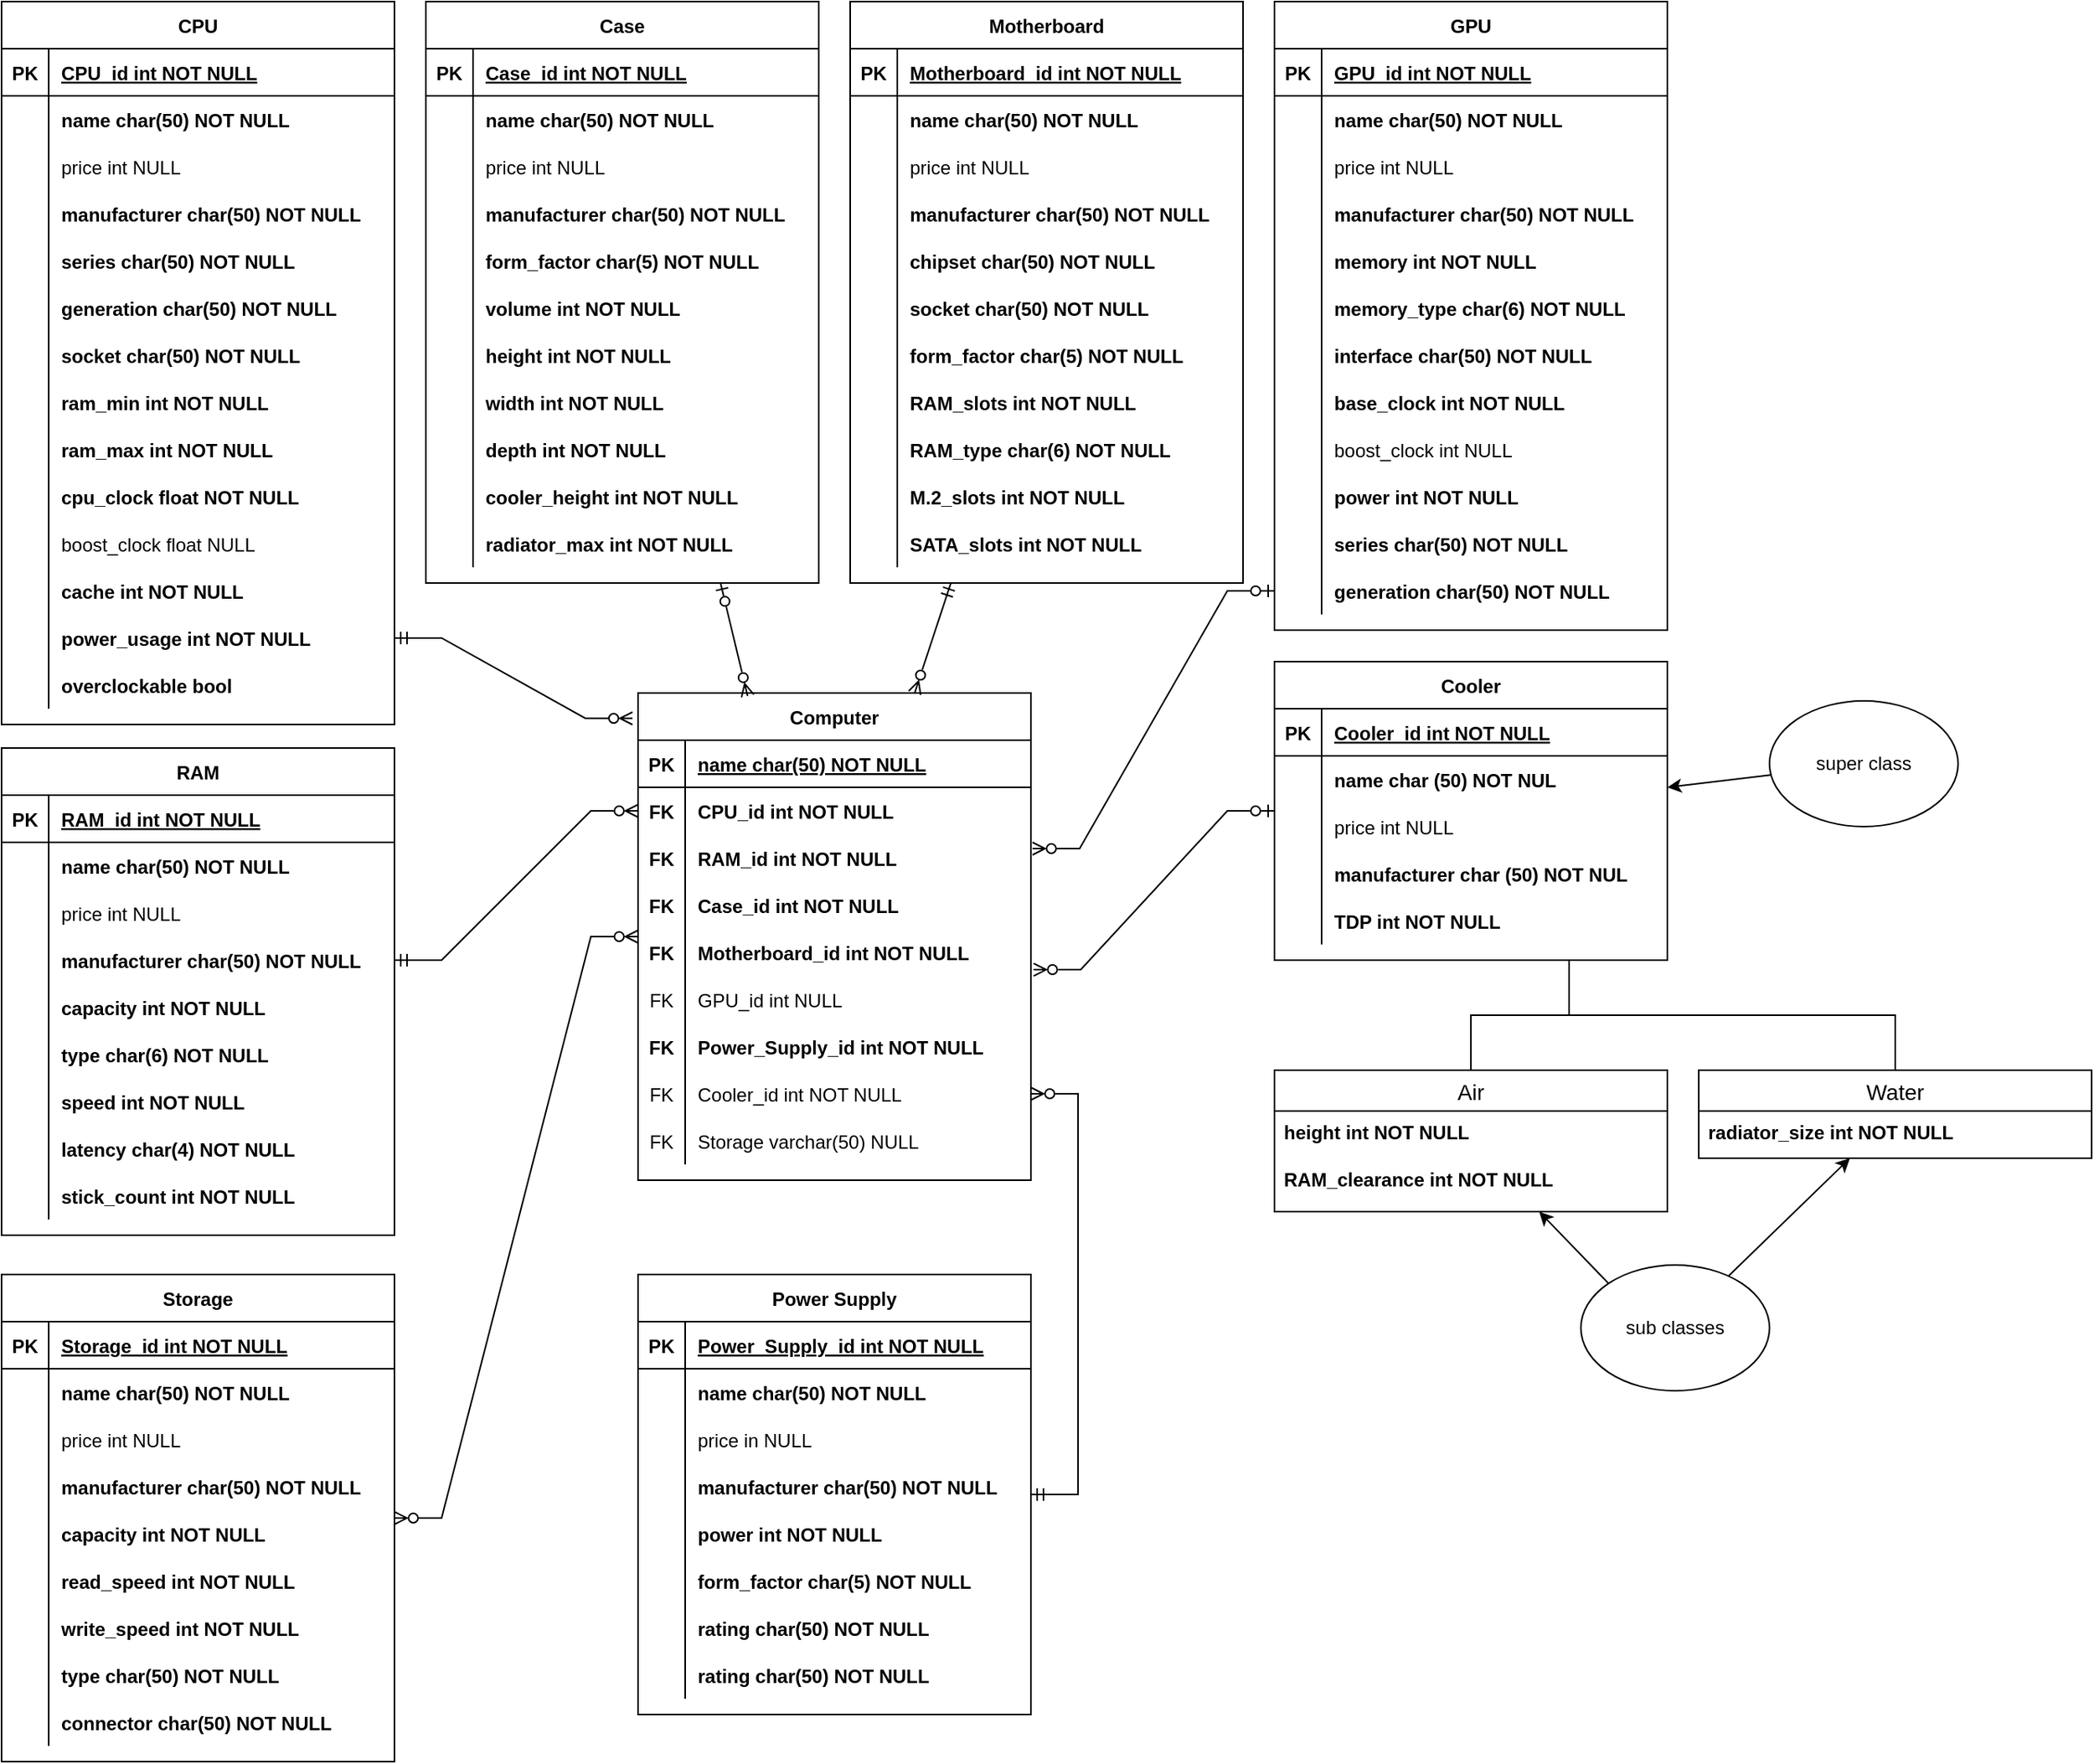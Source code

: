 <mxfile version="16.6.6" type="github">
  <diagram id="R2lEEEUBdFMjLlhIrx00" name="Page-1">
    <mxGraphModel dx="1481" dy="1054" grid="1" gridSize="10" guides="1" tooltips="1" connect="1" arrows="1" fold="1" page="1" pageScale="1" pageWidth="850" pageHeight="1100" math="0" shadow="0" extFonts="Permanent Marker^https://fonts.googleapis.com/css?family=Permanent+Marker">
      <root>
        <mxCell id="0" />
        <mxCell id="1" parent="0" />
        <mxCell id="2RTHhz85UmJOmRFz-X5J-16" value="CPU" style="shape=table;startSize=30;container=1;collapsible=1;childLayout=tableLayout;fixedRows=1;rowLines=0;fontStyle=1;align=center;resizeLast=1;" vertex="1" parent="1">
          <mxGeometry x="20" y="30" width="250" height="460" as="geometry" />
        </mxCell>
        <mxCell id="2RTHhz85UmJOmRFz-X5J-17" value="" style="shape=tableRow;horizontal=0;startSize=0;swimlaneHead=0;swimlaneBody=0;fillColor=none;collapsible=0;dropTarget=0;points=[[0,0.5],[1,0.5]];portConstraint=eastwest;top=0;left=0;right=0;bottom=1;" vertex="1" parent="2RTHhz85UmJOmRFz-X5J-16">
          <mxGeometry y="30" width="250" height="30" as="geometry" />
        </mxCell>
        <mxCell id="2RTHhz85UmJOmRFz-X5J-18" value="PK" style="shape=partialRectangle;connectable=0;fillColor=none;top=0;left=0;bottom=0;right=0;fontStyle=1;overflow=hidden;" vertex="1" parent="2RTHhz85UmJOmRFz-X5J-17">
          <mxGeometry width="30" height="30" as="geometry">
            <mxRectangle width="30" height="30" as="alternateBounds" />
          </mxGeometry>
        </mxCell>
        <mxCell id="2RTHhz85UmJOmRFz-X5J-19" value="CPU_id int NOT NULL" style="shape=partialRectangle;connectable=0;fillColor=none;top=0;left=0;bottom=0;right=0;align=left;spacingLeft=6;fontStyle=5;overflow=hidden;" vertex="1" parent="2RTHhz85UmJOmRFz-X5J-17">
          <mxGeometry x="30" width="220" height="30" as="geometry">
            <mxRectangle width="220" height="30" as="alternateBounds" />
          </mxGeometry>
        </mxCell>
        <mxCell id="2RTHhz85UmJOmRFz-X5J-512" value="" style="shape=tableRow;horizontal=0;startSize=0;swimlaneHead=0;swimlaneBody=0;fillColor=none;collapsible=0;dropTarget=0;points=[[0,0.5],[1,0.5]];portConstraint=eastwest;top=0;left=0;right=0;bottom=0;" vertex="1" parent="2RTHhz85UmJOmRFz-X5J-16">
          <mxGeometry y="60" width="250" height="30" as="geometry" />
        </mxCell>
        <mxCell id="2RTHhz85UmJOmRFz-X5J-513" value="" style="shape=partialRectangle;connectable=0;fillColor=none;top=0;left=0;bottom=0;right=0;fontStyle=1;overflow=hidden;" vertex="1" parent="2RTHhz85UmJOmRFz-X5J-512">
          <mxGeometry width="30" height="30" as="geometry">
            <mxRectangle width="30" height="30" as="alternateBounds" />
          </mxGeometry>
        </mxCell>
        <mxCell id="2RTHhz85UmJOmRFz-X5J-514" value="name char(50) NOT NULL" style="shape=partialRectangle;connectable=0;fillColor=none;top=0;left=0;bottom=0;right=0;align=left;spacingLeft=6;fontStyle=1;overflow=hidden;" vertex="1" parent="2RTHhz85UmJOmRFz-X5J-512">
          <mxGeometry x="30" width="220" height="30" as="geometry">
            <mxRectangle width="220" height="30" as="alternateBounds" />
          </mxGeometry>
        </mxCell>
        <mxCell id="2RTHhz85UmJOmRFz-X5J-541" value="" style="shape=tableRow;horizontal=0;startSize=0;swimlaneHead=0;swimlaneBody=0;fillColor=none;collapsible=0;dropTarget=0;points=[[0,0.5],[1,0.5]];portConstraint=eastwest;top=0;left=0;right=0;bottom=0;" vertex="1" parent="2RTHhz85UmJOmRFz-X5J-16">
          <mxGeometry y="90" width="250" height="30" as="geometry" />
        </mxCell>
        <mxCell id="2RTHhz85UmJOmRFz-X5J-542" value="" style="shape=partialRectangle;connectable=0;fillColor=none;top=0;left=0;bottom=0;right=0;fontStyle=1;overflow=hidden;" vertex="1" parent="2RTHhz85UmJOmRFz-X5J-541">
          <mxGeometry width="30" height="30" as="geometry">
            <mxRectangle width="30" height="30" as="alternateBounds" />
          </mxGeometry>
        </mxCell>
        <mxCell id="2RTHhz85UmJOmRFz-X5J-543" value="price int NULL" style="shape=partialRectangle;connectable=0;fillColor=none;top=0;left=0;bottom=0;right=0;align=left;spacingLeft=6;fontStyle=0;overflow=hidden;" vertex="1" parent="2RTHhz85UmJOmRFz-X5J-541">
          <mxGeometry x="30" width="220" height="30" as="geometry">
            <mxRectangle width="220" height="30" as="alternateBounds" />
          </mxGeometry>
        </mxCell>
        <mxCell id="2RTHhz85UmJOmRFz-X5J-265" value="" style="shape=tableRow;horizontal=0;startSize=0;swimlaneHead=0;swimlaneBody=0;fillColor=none;collapsible=0;dropTarget=0;points=[[0,0.5],[1,0.5]];portConstraint=eastwest;top=0;left=0;right=0;bottom=0;" vertex="1" parent="2RTHhz85UmJOmRFz-X5J-16">
          <mxGeometry y="120" width="250" height="30" as="geometry" />
        </mxCell>
        <mxCell id="2RTHhz85UmJOmRFz-X5J-266" value="" style="shape=partialRectangle;connectable=0;fillColor=none;top=0;left=0;bottom=0;right=0;fontStyle=1;overflow=hidden;" vertex="1" parent="2RTHhz85UmJOmRFz-X5J-265">
          <mxGeometry width="30" height="30" as="geometry">
            <mxRectangle width="30" height="30" as="alternateBounds" />
          </mxGeometry>
        </mxCell>
        <mxCell id="2RTHhz85UmJOmRFz-X5J-267" value="manufacturer char(50) NOT NULL" style="shape=partialRectangle;connectable=0;fillColor=none;top=0;left=0;bottom=0;right=0;align=left;spacingLeft=6;fontStyle=1;overflow=hidden;" vertex="1" parent="2RTHhz85UmJOmRFz-X5J-265">
          <mxGeometry x="30" width="220" height="30" as="geometry">
            <mxRectangle width="220" height="30" as="alternateBounds" />
          </mxGeometry>
        </mxCell>
        <mxCell id="2RTHhz85UmJOmRFz-X5J-268" value="" style="shape=tableRow;horizontal=0;startSize=0;swimlaneHead=0;swimlaneBody=0;fillColor=none;collapsible=0;dropTarget=0;points=[[0,0.5],[1,0.5]];portConstraint=eastwest;top=0;left=0;right=0;bottom=0;" vertex="1" parent="2RTHhz85UmJOmRFz-X5J-16">
          <mxGeometry y="150" width="250" height="30" as="geometry" />
        </mxCell>
        <mxCell id="2RTHhz85UmJOmRFz-X5J-269" value="" style="shape=partialRectangle;connectable=0;fillColor=none;top=0;left=0;bottom=0;right=0;fontStyle=1;overflow=hidden;" vertex="1" parent="2RTHhz85UmJOmRFz-X5J-268">
          <mxGeometry width="30" height="30" as="geometry">
            <mxRectangle width="30" height="30" as="alternateBounds" />
          </mxGeometry>
        </mxCell>
        <mxCell id="2RTHhz85UmJOmRFz-X5J-270" value="series char(50) NOT NULL" style="shape=partialRectangle;connectable=0;fillColor=none;top=0;left=0;bottom=0;right=0;align=left;spacingLeft=6;fontStyle=1;overflow=hidden;" vertex="1" parent="2RTHhz85UmJOmRFz-X5J-268">
          <mxGeometry x="30" width="220" height="30" as="geometry">
            <mxRectangle width="220" height="30" as="alternateBounds" />
          </mxGeometry>
        </mxCell>
        <mxCell id="2RTHhz85UmJOmRFz-X5J-179" value="" style="shape=tableRow;horizontal=0;startSize=0;swimlaneHead=0;swimlaneBody=0;fillColor=none;collapsible=0;dropTarget=0;points=[[0,0.5],[1,0.5]];portConstraint=eastwest;top=0;left=0;right=0;bottom=0;" vertex="1" parent="2RTHhz85UmJOmRFz-X5J-16">
          <mxGeometry y="180" width="250" height="30" as="geometry" />
        </mxCell>
        <mxCell id="2RTHhz85UmJOmRFz-X5J-180" value="" style="shape=partialRectangle;connectable=0;fillColor=none;top=0;left=0;bottom=0;right=0;editable=1;overflow=hidden;" vertex="1" parent="2RTHhz85UmJOmRFz-X5J-179">
          <mxGeometry width="30" height="30" as="geometry">
            <mxRectangle width="30" height="30" as="alternateBounds" />
          </mxGeometry>
        </mxCell>
        <mxCell id="2RTHhz85UmJOmRFz-X5J-181" value="generation char(50) NOT NULL" style="shape=partialRectangle;connectable=0;fillColor=none;top=0;left=0;bottom=0;right=0;align=left;spacingLeft=6;overflow=hidden;fontStyle=1" vertex="1" parent="2RTHhz85UmJOmRFz-X5J-179">
          <mxGeometry x="30" width="220" height="30" as="geometry">
            <mxRectangle width="220" height="30" as="alternateBounds" />
          </mxGeometry>
        </mxCell>
        <mxCell id="2RTHhz85UmJOmRFz-X5J-23" value="" style="shape=tableRow;horizontal=0;startSize=0;swimlaneHead=0;swimlaneBody=0;fillColor=none;collapsible=0;dropTarget=0;points=[[0,0.5],[1,0.5]];portConstraint=eastwest;top=0;left=0;right=0;bottom=0;" vertex="1" parent="2RTHhz85UmJOmRFz-X5J-16">
          <mxGeometry y="210" width="250" height="30" as="geometry" />
        </mxCell>
        <mxCell id="2RTHhz85UmJOmRFz-X5J-24" value="" style="shape=partialRectangle;connectable=0;fillColor=none;top=0;left=0;bottom=0;right=0;editable=1;overflow=hidden;" vertex="1" parent="2RTHhz85UmJOmRFz-X5J-23">
          <mxGeometry width="30" height="30" as="geometry">
            <mxRectangle width="30" height="30" as="alternateBounds" />
          </mxGeometry>
        </mxCell>
        <mxCell id="2RTHhz85UmJOmRFz-X5J-25" value="socket char(50) NOT NULL" style="shape=partialRectangle;connectable=0;fillColor=none;top=0;left=0;bottom=0;right=0;align=left;spacingLeft=6;overflow=hidden;fontStyle=1" vertex="1" parent="2RTHhz85UmJOmRFz-X5J-23">
          <mxGeometry x="30" width="220" height="30" as="geometry">
            <mxRectangle width="220" height="30" as="alternateBounds" />
          </mxGeometry>
        </mxCell>
        <mxCell id="2RTHhz85UmJOmRFz-X5J-26" value="" style="shape=tableRow;horizontal=0;startSize=0;swimlaneHead=0;swimlaneBody=0;fillColor=none;collapsible=0;dropTarget=0;points=[[0,0.5],[1,0.5]];portConstraint=eastwest;top=0;left=0;right=0;bottom=0;" vertex="1" parent="2RTHhz85UmJOmRFz-X5J-16">
          <mxGeometry y="240" width="250" height="30" as="geometry" />
        </mxCell>
        <mxCell id="2RTHhz85UmJOmRFz-X5J-27" value="" style="shape=partialRectangle;connectable=0;fillColor=none;top=0;left=0;bottom=0;right=0;editable=1;overflow=hidden;" vertex="1" parent="2RTHhz85UmJOmRFz-X5J-26">
          <mxGeometry width="30" height="30" as="geometry">
            <mxRectangle width="30" height="30" as="alternateBounds" />
          </mxGeometry>
        </mxCell>
        <mxCell id="2RTHhz85UmJOmRFz-X5J-28" value="ram_min int NOT NULL" style="shape=partialRectangle;connectable=0;fillColor=none;top=0;left=0;bottom=0;right=0;align=left;spacingLeft=6;overflow=hidden;fontStyle=1" vertex="1" parent="2RTHhz85UmJOmRFz-X5J-26">
          <mxGeometry x="30" width="220" height="30" as="geometry">
            <mxRectangle width="220" height="30" as="alternateBounds" />
          </mxGeometry>
        </mxCell>
        <mxCell id="2RTHhz85UmJOmRFz-X5J-29" value="" style="shape=tableRow;horizontal=0;startSize=0;swimlaneHead=0;swimlaneBody=0;fillColor=none;collapsible=0;dropTarget=0;points=[[0,0.5],[1,0.5]];portConstraint=eastwest;top=0;left=0;right=0;bottom=0;" vertex="1" parent="2RTHhz85UmJOmRFz-X5J-16">
          <mxGeometry y="270" width="250" height="30" as="geometry" />
        </mxCell>
        <mxCell id="2RTHhz85UmJOmRFz-X5J-30" value=" " style="shape=partialRectangle;connectable=0;fillColor=none;top=0;left=0;bottom=0;right=0;editable=1;overflow=hidden;" vertex="1" parent="2RTHhz85UmJOmRFz-X5J-29">
          <mxGeometry width="30" height="30" as="geometry">
            <mxRectangle width="30" height="30" as="alternateBounds" />
          </mxGeometry>
        </mxCell>
        <mxCell id="2RTHhz85UmJOmRFz-X5J-31" value="ram_max int NOT NULL" style="shape=partialRectangle;connectable=0;fillColor=none;top=0;left=0;bottom=0;right=0;align=left;spacingLeft=6;overflow=hidden;fontStyle=1" vertex="1" parent="2RTHhz85UmJOmRFz-X5J-29">
          <mxGeometry x="30" width="220" height="30" as="geometry">
            <mxRectangle width="220" height="30" as="alternateBounds" />
          </mxGeometry>
        </mxCell>
        <mxCell id="2RTHhz85UmJOmRFz-X5J-32" value="" style="shape=tableRow;horizontal=0;startSize=0;swimlaneHead=0;swimlaneBody=0;fillColor=none;collapsible=0;dropTarget=0;points=[[0,0.5],[1,0.5]];portConstraint=eastwest;top=0;left=0;right=0;bottom=0;" vertex="1" parent="2RTHhz85UmJOmRFz-X5J-16">
          <mxGeometry y="300" width="250" height="30" as="geometry" />
        </mxCell>
        <mxCell id="2RTHhz85UmJOmRFz-X5J-33" value=" " style="shape=partialRectangle;connectable=0;fillColor=none;top=0;left=0;bottom=0;right=0;editable=1;overflow=hidden;" vertex="1" parent="2RTHhz85UmJOmRFz-X5J-32">
          <mxGeometry width="30" height="30" as="geometry">
            <mxRectangle width="30" height="30" as="alternateBounds" />
          </mxGeometry>
        </mxCell>
        <mxCell id="2RTHhz85UmJOmRFz-X5J-34" value="cpu_clock float NOT NULL" style="shape=partialRectangle;connectable=0;fillColor=none;top=0;left=0;bottom=0;right=0;align=left;spacingLeft=6;overflow=hidden;fontStyle=1" vertex="1" parent="2RTHhz85UmJOmRFz-X5J-32">
          <mxGeometry x="30" width="220" height="30" as="geometry">
            <mxRectangle width="220" height="30" as="alternateBounds" />
          </mxGeometry>
        </mxCell>
        <mxCell id="2RTHhz85UmJOmRFz-X5J-35" value="" style="shape=tableRow;horizontal=0;startSize=0;swimlaneHead=0;swimlaneBody=0;fillColor=none;collapsible=0;dropTarget=0;points=[[0,0.5],[1,0.5]];portConstraint=eastwest;top=0;left=0;right=0;bottom=0;" vertex="1" parent="2RTHhz85UmJOmRFz-X5J-16">
          <mxGeometry y="330" width="250" height="30" as="geometry" />
        </mxCell>
        <mxCell id="2RTHhz85UmJOmRFz-X5J-36" value=" " style="shape=partialRectangle;connectable=0;fillColor=none;top=0;left=0;bottom=0;right=0;editable=1;overflow=hidden;" vertex="1" parent="2RTHhz85UmJOmRFz-X5J-35">
          <mxGeometry width="30" height="30" as="geometry">
            <mxRectangle width="30" height="30" as="alternateBounds" />
          </mxGeometry>
        </mxCell>
        <mxCell id="2RTHhz85UmJOmRFz-X5J-37" value="boost_clock float NULL" style="shape=partialRectangle;connectable=0;fillColor=none;top=0;left=0;bottom=0;right=0;align=left;spacingLeft=6;overflow=hidden;" vertex="1" parent="2RTHhz85UmJOmRFz-X5J-35">
          <mxGeometry x="30" width="220" height="30" as="geometry">
            <mxRectangle width="220" height="30" as="alternateBounds" />
          </mxGeometry>
        </mxCell>
        <mxCell id="2RTHhz85UmJOmRFz-X5J-38" value="" style="shape=tableRow;horizontal=0;startSize=0;swimlaneHead=0;swimlaneBody=0;fillColor=none;collapsible=0;dropTarget=0;points=[[0,0.5],[1,0.5]];portConstraint=eastwest;top=0;left=0;right=0;bottom=0;" vertex="1" parent="2RTHhz85UmJOmRFz-X5J-16">
          <mxGeometry y="360" width="250" height="30" as="geometry" />
        </mxCell>
        <mxCell id="2RTHhz85UmJOmRFz-X5J-39" value=" " style="shape=partialRectangle;connectable=0;fillColor=none;top=0;left=0;bottom=0;right=0;editable=1;overflow=hidden;" vertex="1" parent="2RTHhz85UmJOmRFz-X5J-38">
          <mxGeometry width="30" height="30" as="geometry">
            <mxRectangle width="30" height="30" as="alternateBounds" />
          </mxGeometry>
        </mxCell>
        <mxCell id="2RTHhz85UmJOmRFz-X5J-40" value="cache int NOT NULL" style="shape=partialRectangle;connectable=0;fillColor=none;top=0;left=0;bottom=0;right=0;align=left;spacingLeft=6;overflow=hidden;fontStyle=1" vertex="1" parent="2RTHhz85UmJOmRFz-X5J-38">
          <mxGeometry x="30" width="220" height="30" as="geometry">
            <mxRectangle width="220" height="30" as="alternateBounds" />
          </mxGeometry>
        </mxCell>
        <mxCell id="2RTHhz85UmJOmRFz-X5J-41" value="" style="shape=tableRow;horizontal=0;startSize=0;swimlaneHead=0;swimlaneBody=0;fillColor=none;collapsible=0;dropTarget=0;points=[[0,0.5],[1,0.5]];portConstraint=eastwest;top=0;left=0;right=0;bottom=0;" vertex="1" parent="2RTHhz85UmJOmRFz-X5J-16">
          <mxGeometry y="390" width="250" height="30" as="geometry" />
        </mxCell>
        <mxCell id="2RTHhz85UmJOmRFz-X5J-42" value=" " style="shape=partialRectangle;connectable=0;fillColor=none;top=0;left=0;bottom=0;right=0;editable=1;overflow=hidden;" vertex="1" parent="2RTHhz85UmJOmRFz-X5J-41">
          <mxGeometry width="30" height="30" as="geometry">
            <mxRectangle width="30" height="30" as="alternateBounds" />
          </mxGeometry>
        </mxCell>
        <mxCell id="2RTHhz85UmJOmRFz-X5J-43" value="power_usage int NOT NULL" style="shape=partialRectangle;connectable=0;fillColor=none;top=0;left=0;bottom=0;right=0;align=left;spacingLeft=6;overflow=hidden;fontStyle=1" vertex="1" parent="2RTHhz85UmJOmRFz-X5J-41">
          <mxGeometry x="30" width="220" height="30" as="geometry">
            <mxRectangle width="220" height="30" as="alternateBounds" />
          </mxGeometry>
        </mxCell>
        <mxCell id="2RTHhz85UmJOmRFz-X5J-44" value="" style="shape=tableRow;horizontal=0;startSize=0;swimlaneHead=0;swimlaneBody=0;fillColor=none;collapsible=0;dropTarget=0;points=[[0,0.5],[1,0.5]];portConstraint=eastwest;top=0;left=0;right=0;bottom=0;" vertex="1" parent="2RTHhz85UmJOmRFz-X5J-16">
          <mxGeometry y="420" width="250" height="30" as="geometry" />
        </mxCell>
        <mxCell id="2RTHhz85UmJOmRFz-X5J-45" value=" " style="shape=partialRectangle;connectable=0;fillColor=none;top=0;left=0;bottom=0;right=0;editable=1;overflow=hidden;" vertex="1" parent="2RTHhz85UmJOmRFz-X5J-44">
          <mxGeometry width="30" height="30" as="geometry">
            <mxRectangle width="30" height="30" as="alternateBounds" />
          </mxGeometry>
        </mxCell>
        <mxCell id="2RTHhz85UmJOmRFz-X5J-46" value="overclockable bool" style="shape=partialRectangle;connectable=0;fillColor=none;top=0;left=0;bottom=0;right=0;align=left;spacingLeft=6;overflow=hidden;fontStyle=1" vertex="1" parent="2RTHhz85UmJOmRFz-X5J-44">
          <mxGeometry x="30" width="220" height="30" as="geometry">
            <mxRectangle width="220" height="30" as="alternateBounds" />
          </mxGeometry>
        </mxCell>
        <mxCell id="2RTHhz85UmJOmRFz-X5J-47" value="RAM" style="shape=table;startSize=30;container=1;collapsible=1;childLayout=tableLayout;fixedRows=1;rowLines=0;fontStyle=1;align=center;resizeLast=1;" vertex="1" parent="1">
          <mxGeometry x="20" y="505" width="250" height="310" as="geometry" />
        </mxCell>
        <mxCell id="2RTHhz85UmJOmRFz-X5J-48" value="" style="shape=tableRow;horizontal=0;startSize=0;swimlaneHead=0;swimlaneBody=0;fillColor=none;collapsible=0;dropTarget=0;points=[[0,0.5],[1,0.5]];portConstraint=eastwest;top=0;left=0;right=0;bottom=1;" vertex="1" parent="2RTHhz85UmJOmRFz-X5J-47">
          <mxGeometry y="30" width="250" height="30" as="geometry" />
        </mxCell>
        <mxCell id="2RTHhz85UmJOmRFz-X5J-49" value="PK" style="shape=partialRectangle;connectable=0;fillColor=none;top=0;left=0;bottom=0;right=0;fontStyle=1;overflow=hidden;" vertex="1" parent="2RTHhz85UmJOmRFz-X5J-48">
          <mxGeometry width="30" height="30" as="geometry">
            <mxRectangle width="30" height="30" as="alternateBounds" />
          </mxGeometry>
        </mxCell>
        <mxCell id="2RTHhz85UmJOmRFz-X5J-50" value="RAM_id int NOT NULL" style="shape=partialRectangle;connectable=0;fillColor=none;top=0;left=0;bottom=0;right=0;align=left;spacingLeft=6;fontStyle=5;overflow=hidden;" vertex="1" parent="2RTHhz85UmJOmRFz-X5J-48">
          <mxGeometry x="30" width="220" height="30" as="geometry">
            <mxRectangle width="220" height="30" as="alternateBounds" />
          </mxGeometry>
        </mxCell>
        <mxCell id="2RTHhz85UmJOmRFz-X5J-515" value="" style="shape=tableRow;horizontal=0;startSize=0;swimlaneHead=0;swimlaneBody=0;fillColor=none;collapsible=0;dropTarget=0;points=[[0,0.5],[1,0.5]];portConstraint=eastwest;top=0;left=0;right=0;bottom=0&#xa;;" vertex="1" parent="2RTHhz85UmJOmRFz-X5J-47">
          <mxGeometry y="60" width="250" height="30" as="geometry" />
        </mxCell>
        <mxCell id="2RTHhz85UmJOmRFz-X5J-516" value="" style="shape=partialRectangle;connectable=0;fillColor=none;top=0;left=0;bottom=0;right=0;fontStyle=1;overflow=hidden;" vertex="1" parent="2RTHhz85UmJOmRFz-X5J-515">
          <mxGeometry width="30" height="30" as="geometry">
            <mxRectangle width="30" height="30" as="alternateBounds" />
          </mxGeometry>
        </mxCell>
        <mxCell id="2RTHhz85UmJOmRFz-X5J-517" value="name char(50) NOT NULL" style="shape=partialRectangle;connectable=0;fillColor=none;top=0;left=0;bottom=0;right=0;align=left;spacingLeft=6;fontStyle=1;overflow=hidden;" vertex="1" parent="2RTHhz85UmJOmRFz-X5J-515">
          <mxGeometry x="30" width="220" height="30" as="geometry">
            <mxRectangle width="220" height="30" as="alternateBounds" />
          </mxGeometry>
        </mxCell>
        <mxCell id="2RTHhz85UmJOmRFz-X5J-544" value="" style="shape=tableRow;horizontal=0;startSize=0;swimlaneHead=0;swimlaneBody=0;fillColor=none;collapsible=0;dropTarget=0;points=[[0,0.5],[1,0.5]];portConstraint=eastwest;top=0;left=0;right=0;bottom=0&#xa;;" vertex="1" parent="2RTHhz85UmJOmRFz-X5J-47">
          <mxGeometry y="90" width="250" height="30" as="geometry" />
        </mxCell>
        <mxCell id="2RTHhz85UmJOmRFz-X5J-545" value="" style="shape=partialRectangle;connectable=0;fillColor=none;top=0;left=0;bottom=0;right=0;fontStyle=1;overflow=hidden;" vertex="1" parent="2RTHhz85UmJOmRFz-X5J-544">
          <mxGeometry width="30" height="30" as="geometry">
            <mxRectangle width="30" height="30" as="alternateBounds" />
          </mxGeometry>
        </mxCell>
        <mxCell id="2RTHhz85UmJOmRFz-X5J-546" value="price int NULL" style="shape=partialRectangle;connectable=0;fillColor=none;top=0;left=0;bottom=0;right=0;align=left;spacingLeft=6;fontStyle=0;overflow=hidden;" vertex="1" parent="2RTHhz85UmJOmRFz-X5J-544">
          <mxGeometry x="30" width="220" height="30" as="geometry">
            <mxRectangle width="220" height="30" as="alternateBounds" />
          </mxGeometry>
        </mxCell>
        <mxCell id="2RTHhz85UmJOmRFz-X5J-280" value="" style="shape=tableRow;horizontal=0;startSize=0;swimlaneHead=0;swimlaneBody=0;fillColor=none;collapsible=0;dropTarget=0;points=[[0,0.5],[1,0.5]];portConstraint=eastwest;top=0;left=0;right=0;bottom=0;" vertex="1" parent="2RTHhz85UmJOmRFz-X5J-47">
          <mxGeometry y="120" width="250" height="30" as="geometry" />
        </mxCell>
        <mxCell id="2RTHhz85UmJOmRFz-X5J-281" value="" style="shape=partialRectangle;connectable=0;fillColor=none;top=0;left=0;bottom=0;right=0;fontStyle=1;overflow=hidden;" vertex="1" parent="2RTHhz85UmJOmRFz-X5J-280">
          <mxGeometry width="30" height="30" as="geometry">
            <mxRectangle width="30" height="30" as="alternateBounds" />
          </mxGeometry>
        </mxCell>
        <mxCell id="2RTHhz85UmJOmRFz-X5J-282" value="manufacturer char(50) NOT NULL" style="shape=partialRectangle;connectable=0;fillColor=none;top=0;left=0;bottom=0;right=0;align=left;spacingLeft=6;fontStyle=1;overflow=hidden;" vertex="1" parent="2RTHhz85UmJOmRFz-X5J-280">
          <mxGeometry x="30" width="220" height="30" as="geometry">
            <mxRectangle width="220" height="30" as="alternateBounds" />
          </mxGeometry>
        </mxCell>
        <mxCell id="2RTHhz85UmJOmRFz-X5J-51" value="" style="shape=tableRow;horizontal=0;startSize=0;swimlaneHead=0;swimlaneBody=0;fillColor=none;collapsible=0;dropTarget=0;points=[[0,0.5],[1,0.5]];portConstraint=eastwest;top=0;left=0;right=0;bottom=0;" vertex="1" parent="2RTHhz85UmJOmRFz-X5J-47">
          <mxGeometry y="150" width="250" height="30" as="geometry" />
        </mxCell>
        <mxCell id="2RTHhz85UmJOmRFz-X5J-52" value="" style="shape=partialRectangle;connectable=0;fillColor=none;top=0;left=0;bottom=0;right=0;editable=1;overflow=hidden;" vertex="1" parent="2RTHhz85UmJOmRFz-X5J-51">
          <mxGeometry width="30" height="30" as="geometry">
            <mxRectangle width="30" height="30" as="alternateBounds" />
          </mxGeometry>
        </mxCell>
        <mxCell id="2RTHhz85UmJOmRFz-X5J-53" value="capacity int NOT NULL" style="shape=partialRectangle;connectable=0;fillColor=none;top=0;left=0;bottom=0;right=0;align=left;spacingLeft=6;overflow=hidden;fontStyle=1" vertex="1" parent="2RTHhz85UmJOmRFz-X5J-51">
          <mxGeometry x="30" width="220" height="30" as="geometry">
            <mxRectangle width="220" height="30" as="alternateBounds" />
          </mxGeometry>
        </mxCell>
        <mxCell id="2RTHhz85UmJOmRFz-X5J-63" value="" style="shape=tableRow;horizontal=0;startSize=0;swimlaneHead=0;swimlaneBody=0;fillColor=none;collapsible=0;dropTarget=0;points=[[0,0.5],[1,0.5]];portConstraint=eastwest;top=0;left=0;right=0;bottom=0;" vertex="1" parent="2RTHhz85UmJOmRFz-X5J-47">
          <mxGeometry y="180" width="250" height="30" as="geometry" />
        </mxCell>
        <mxCell id="2RTHhz85UmJOmRFz-X5J-64" value="" style="shape=partialRectangle;connectable=0;fillColor=none;top=0;left=0;bottom=0;right=0;editable=1;overflow=hidden;" vertex="1" parent="2RTHhz85UmJOmRFz-X5J-63">
          <mxGeometry width="30" height="30" as="geometry">
            <mxRectangle width="30" height="30" as="alternateBounds" />
          </mxGeometry>
        </mxCell>
        <mxCell id="2RTHhz85UmJOmRFz-X5J-65" value="type char(6) NOT NULL" style="shape=partialRectangle;connectable=0;fillColor=none;top=0;left=0;bottom=0;right=0;align=left;spacingLeft=6;overflow=hidden;fontStyle=1" vertex="1" parent="2RTHhz85UmJOmRFz-X5J-63">
          <mxGeometry x="30" width="220" height="30" as="geometry">
            <mxRectangle width="220" height="30" as="alternateBounds" />
          </mxGeometry>
        </mxCell>
        <mxCell id="2RTHhz85UmJOmRFz-X5J-54" value="" style="shape=tableRow;horizontal=0;startSize=0;swimlaneHead=0;swimlaneBody=0;fillColor=none;collapsible=0;dropTarget=0;points=[[0,0.5],[1,0.5]];portConstraint=eastwest;top=0;left=0;right=0;bottom=0;" vertex="1" parent="2RTHhz85UmJOmRFz-X5J-47">
          <mxGeometry y="210" width="250" height="30" as="geometry" />
        </mxCell>
        <mxCell id="2RTHhz85UmJOmRFz-X5J-55" value="" style="shape=partialRectangle;connectable=0;fillColor=none;top=0;left=0;bottom=0;right=0;editable=1;overflow=hidden;" vertex="1" parent="2RTHhz85UmJOmRFz-X5J-54">
          <mxGeometry width="30" height="30" as="geometry">
            <mxRectangle width="30" height="30" as="alternateBounds" />
          </mxGeometry>
        </mxCell>
        <mxCell id="2RTHhz85UmJOmRFz-X5J-56" value="speed int NOT NULL" style="shape=partialRectangle;connectable=0;fillColor=none;top=0;left=0;bottom=0;right=0;align=left;spacingLeft=6;overflow=hidden;fontStyle=1" vertex="1" parent="2RTHhz85UmJOmRFz-X5J-54">
          <mxGeometry x="30" width="220" height="30" as="geometry">
            <mxRectangle width="220" height="30" as="alternateBounds" />
          </mxGeometry>
        </mxCell>
        <mxCell id="2RTHhz85UmJOmRFz-X5J-60" value="" style="shape=tableRow;horizontal=0;startSize=0;swimlaneHead=0;swimlaneBody=0;fillColor=none;collapsible=0;dropTarget=0;points=[[0,0.5],[1,0.5]];portConstraint=eastwest;top=0;left=0;right=0;bottom=0;" vertex="1" parent="2RTHhz85UmJOmRFz-X5J-47">
          <mxGeometry y="240" width="250" height="30" as="geometry" />
        </mxCell>
        <mxCell id="2RTHhz85UmJOmRFz-X5J-61" value="" style="shape=partialRectangle;connectable=0;fillColor=none;top=0;left=0;bottom=0;right=0;editable=1;overflow=hidden;" vertex="1" parent="2RTHhz85UmJOmRFz-X5J-60">
          <mxGeometry width="30" height="30" as="geometry">
            <mxRectangle width="30" height="30" as="alternateBounds" />
          </mxGeometry>
        </mxCell>
        <mxCell id="2RTHhz85UmJOmRFz-X5J-62" value="latency char(4) NOT NULL" style="shape=partialRectangle;connectable=0;fillColor=none;top=0;left=0;bottom=0;right=0;align=left;spacingLeft=6;overflow=hidden;fontStyle=1" vertex="1" parent="2RTHhz85UmJOmRFz-X5J-60">
          <mxGeometry x="30" width="220" height="30" as="geometry">
            <mxRectangle width="220" height="30" as="alternateBounds" />
          </mxGeometry>
        </mxCell>
        <mxCell id="2RTHhz85UmJOmRFz-X5J-66" value="" style="shape=tableRow;horizontal=0;startSize=0;swimlaneHead=0;swimlaneBody=0;fillColor=none;collapsible=0;dropTarget=0;points=[[0,0.5],[1,0.5]];portConstraint=eastwest;top=0;left=0;right=0;bottom=0;" vertex="1" parent="2RTHhz85UmJOmRFz-X5J-47">
          <mxGeometry y="270" width="250" height="30" as="geometry" />
        </mxCell>
        <mxCell id="2RTHhz85UmJOmRFz-X5J-67" value="" style="shape=partialRectangle;connectable=0;fillColor=none;top=0;left=0;bottom=0;right=0;editable=1;overflow=hidden;" vertex="1" parent="2RTHhz85UmJOmRFz-X5J-66">
          <mxGeometry width="30" height="30" as="geometry">
            <mxRectangle width="30" height="30" as="alternateBounds" />
          </mxGeometry>
        </mxCell>
        <mxCell id="2RTHhz85UmJOmRFz-X5J-68" value="stick_count int NOT NULL" style="shape=partialRectangle;connectable=0;fillColor=none;top=0;left=0;bottom=0;right=0;align=left;spacingLeft=6;overflow=hidden;fontStyle=1" vertex="1" parent="2RTHhz85UmJOmRFz-X5J-66">
          <mxGeometry x="30" width="220" height="30" as="geometry">
            <mxRectangle width="220" height="30" as="alternateBounds" />
          </mxGeometry>
        </mxCell>
        <mxCell id="2RTHhz85UmJOmRFz-X5J-69" value="Motherboard" style="shape=table;startSize=30;container=1;collapsible=1;childLayout=tableLayout;fixedRows=1;rowLines=0;fontStyle=1;align=center;resizeLast=1;" vertex="1" parent="1">
          <mxGeometry x="560" y="30" width="250" height="370" as="geometry" />
        </mxCell>
        <mxCell id="2RTHhz85UmJOmRFz-X5J-70" value="" style="shape=tableRow;horizontal=0;startSize=0;swimlaneHead=0;swimlaneBody=0;fillColor=none;collapsible=0;dropTarget=0;points=[[0,0.5],[1,0.5]];portConstraint=eastwest;top=0;left=0;right=0;bottom=1;" vertex="1" parent="2RTHhz85UmJOmRFz-X5J-69">
          <mxGeometry y="30" width="250" height="30" as="geometry" />
        </mxCell>
        <mxCell id="2RTHhz85UmJOmRFz-X5J-71" value="PK" style="shape=partialRectangle;connectable=0;fillColor=none;top=0;left=0;bottom=0;right=0;fontStyle=1;overflow=hidden;" vertex="1" parent="2RTHhz85UmJOmRFz-X5J-70">
          <mxGeometry width="30" height="30" as="geometry">
            <mxRectangle width="30" height="30" as="alternateBounds" />
          </mxGeometry>
        </mxCell>
        <mxCell id="2RTHhz85UmJOmRFz-X5J-72" value="Motherboard_id int NOT NULL" style="shape=partialRectangle;connectable=0;fillColor=none;top=0;left=0;bottom=0;right=0;align=left;spacingLeft=6;fontStyle=5;overflow=hidden;" vertex="1" parent="2RTHhz85UmJOmRFz-X5J-70">
          <mxGeometry x="30" width="220" height="30" as="geometry">
            <mxRectangle width="220" height="30" as="alternateBounds" />
          </mxGeometry>
        </mxCell>
        <mxCell id="2RTHhz85UmJOmRFz-X5J-524" value="" style="shape=tableRow;horizontal=0;startSize=0;swimlaneHead=0;swimlaneBody=0;fillColor=none;collapsible=0;dropTarget=0;points=[[0,0.5],[1,0.5]];portConstraint=eastwest;top=0;left=0;right=0;bottom=0;" vertex="1" parent="2RTHhz85UmJOmRFz-X5J-69">
          <mxGeometry y="60" width="250" height="30" as="geometry" />
        </mxCell>
        <mxCell id="2RTHhz85UmJOmRFz-X5J-525" value="" style="shape=partialRectangle;connectable=0;fillColor=none;top=0;left=0;bottom=0;right=0;fontStyle=1;overflow=hidden;" vertex="1" parent="2RTHhz85UmJOmRFz-X5J-524">
          <mxGeometry width="30" height="30" as="geometry">
            <mxRectangle width="30" height="30" as="alternateBounds" />
          </mxGeometry>
        </mxCell>
        <mxCell id="2RTHhz85UmJOmRFz-X5J-526" value="name char(50) NOT NULL" style="shape=partialRectangle;connectable=0;fillColor=none;top=0;left=0;bottom=0;right=0;align=left;spacingLeft=6;fontStyle=1;overflow=hidden;" vertex="1" parent="2RTHhz85UmJOmRFz-X5J-524">
          <mxGeometry x="30" width="220" height="30" as="geometry">
            <mxRectangle width="220" height="30" as="alternateBounds" />
          </mxGeometry>
        </mxCell>
        <mxCell id="2RTHhz85UmJOmRFz-X5J-559" value="" style="shape=tableRow;horizontal=0;startSize=0;swimlaneHead=0;swimlaneBody=0;fillColor=none;collapsible=0;dropTarget=0;points=[[0,0.5],[1,0.5]];portConstraint=eastwest;top=0;left=0;right=0;bottom=0;" vertex="1" parent="2RTHhz85UmJOmRFz-X5J-69">
          <mxGeometry y="90" width="250" height="30" as="geometry" />
        </mxCell>
        <mxCell id="2RTHhz85UmJOmRFz-X5J-560" value="" style="shape=partialRectangle;connectable=0;fillColor=none;top=0;left=0;bottom=0;right=0;fontStyle=1;overflow=hidden;" vertex="1" parent="2RTHhz85UmJOmRFz-X5J-559">
          <mxGeometry width="30" height="30" as="geometry">
            <mxRectangle width="30" height="30" as="alternateBounds" />
          </mxGeometry>
        </mxCell>
        <mxCell id="2RTHhz85UmJOmRFz-X5J-561" value="price int NULL" style="shape=partialRectangle;connectable=0;fillColor=none;top=0;left=0;bottom=0;right=0;align=left;spacingLeft=6;fontStyle=0;overflow=hidden;" vertex="1" parent="2RTHhz85UmJOmRFz-X5J-559">
          <mxGeometry x="30" width="220" height="30" as="geometry">
            <mxRectangle width="220" height="30" as="alternateBounds" />
          </mxGeometry>
        </mxCell>
        <mxCell id="2RTHhz85UmJOmRFz-X5J-373" value="" style="shape=tableRow;horizontal=0;startSize=0;swimlaneHead=0;swimlaneBody=0;fillColor=none;collapsible=0;dropTarget=0;points=[[0,0.5],[1,0.5]];portConstraint=eastwest;top=0;left=0;right=0;bottom=0;" vertex="1" parent="2RTHhz85UmJOmRFz-X5J-69">
          <mxGeometry y="120" width="250" height="30" as="geometry" />
        </mxCell>
        <mxCell id="2RTHhz85UmJOmRFz-X5J-374" value="" style="shape=partialRectangle;connectable=0;fillColor=none;top=0;left=0;bottom=0;right=0;fontStyle=1;overflow=hidden;" vertex="1" parent="2RTHhz85UmJOmRFz-X5J-373">
          <mxGeometry width="30" height="30" as="geometry">
            <mxRectangle width="30" height="30" as="alternateBounds" />
          </mxGeometry>
        </mxCell>
        <mxCell id="2RTHhz85UmJOmRFz-X5J-375" value="manufacturer char(50) NOT NULL" style="shape=partialRectangle;connectable=0;fillColor=none;top=0;left=0;bottom=0;right=0;align=left;spacingLeft=6;fontStyle=1;overflow=hidden;" vertex="1" parent="2RTHhz85UmJOmRFz-X5J-373">
          <mxGeometry x="30" width="220" height="30" as="geometry">
            <mxRectangle width="220" height="30" as="alternateBounds" />
          </mxGeometry>
        </mxCell>
        <mxCell id="2RTHhz85UmJOmRFz-X5J-376" value="" style="shape=tableRow;horizontal=0;startSize=0;swimlaneHead=0;swimlaneBody=0;fillColor=none;collapsible=0;dropTarget=0;points=[[0,0.5],[1,0.5]];portConstraint=eastwest;top=0;left=0;right=0;bottom=0&#xa;;" vertex="1" parent="2RTHhz85UmJOmRFz-X5J-69">
          <mxGeometry y="150" width="250" height="30" as="geometry" />
        </mxCell>
        <mxCell id="2RTHhz85UmJOmRFz-X5J-377" value="" style="shape=partialRectangle;connectable=0;fillColor=none;top=0;left=0;bottom=0;right=0;fontStyle=1;overflow=hidden;" vertex="1" parent="2RTHhz85UmJOmRFz-X5J-376">
          <mxGeometry width="30" height="30" as="geometry">
            <mxRectangle width="30" height="30" as="alternateBounds" />
          </mxGeometry>
        </mxCell>
        <mxCell id="2RTHhz85UmJOmRFz-X5J-378" value="chipset char(50) NOT NULL" style="shape=partialRectangle;connectable=0;fillColor=none;top=0;left=0;bottom=0;right=0;align=left;spacingLeft=6;fontStyle=1;overflow=hidden;" vertex="1" parent="2RTHhz85UmJOmRFz-X5J-376">
          <mxGeometry x="30" width="220" height="30" as="geometry">
            <mxRectangle width="220" height="30" as="alternateBounds" />
          </mxGeometry>
        </mxCell>
        <mxCell id="2RTHhz85UmJOmRFz-X5J-79" value="" style="shape=tableRow;horizontal=0;startSize=0;swimlaneHead=0;swimlaneBody=0;fillColor=none;collapsible=0;dropTarget=0;points=[[0,0.5],[1,0.5]];portConstraint=eastwest;top=0;left=0;right=0;bottom=0;" vertex="1" parent="2RTHhz85UmJOmRFz-X5J-69">
          <mxGeometry y="180" width="250" height="30" as="geometry" />
        </mxCell>
        <mxCell id="2RTHhz85UmJOmRFz-X5J-80" value="" style="shape=partialRectangle;connectable=0;fillColor=none;top=0;left=0;bottom=0;right=0;editable=1;overflow=hidden;" vertex="1" parent="2RTHhz85UmJOmRFz-X5J-79">
          <mxGeometry width="30" height="30" as="geometry">
            <mxRectangle width="30" height="30" as="alternateBounds" />
          </mxGeometry>
        </mxCell>
        <mxCell id="2RTHhz85UmJOmRFz-X5J-81" value="socket char(50) NOT NULL" style="shape=partialRectangle;connectable=0;fillColor=none;top=0;left=0;bottom=0;right=0;align=left;spacingLeft=6;overflow=hidden;fontStyle=1" vertex="1" parent="2RTHhz85UmJOmRFz-X5J-79">
          <mxGeometry x="30" width="220" height="30" as="geometry">
            <mxRectangle width="220" height="30" as="alternateBounds" />
          </mxGeometry>
        </mxCell>
        <mxCell id="2RTHhz85UmJOmRFz-X5J-82" value="" style="shape=tableRow;horizontal=0;startSize=0;swimlaneHead=0;swimlaneBody=0;fillColor=none;collapsible=0;dropTarget=0;points=[[0,0.5],[1,0.5]];portConstraint=eastwest;top=0;left=0;right=0;bottom=0;" vertex="1" parent="2RTHhz85UmJOmRFz-X5J-69">
          <mxGeometry y="210" width="250" height="30" as="geometry" />
        </mxCell>
        <mxCell id="2RTHhz85UmJOmRFz-X5J-83" value="" style="shape=partialRectangle;connectable=0;fillColor=none;top=0;left=0;bottom=0;right=0;editable=1;overflow=hidden;" vertex="1" parent="2RTHhz85UmJOmRFz-X5J-82">
          <mxGeometry width="30" height="30" as="geometry">
            <mxRectangle width="30" height="30" as="alternateBounds" />
          </mxGeometry>
        </mxCell>
        <mxCell id="2RTHhz85UmJOmRFz-X5J-84" value="form_factor char(5) NOT NULL" style="shape=partialRectangle;connectable=0;fillColor=none;top=0;left=0;bottom=0;right=0;align=left;spacingLeft=6;overflow=hidden;fontStyle=1" vertex="1" parent="2RTHhz85UmJOmRFz-X5J-82">
          <mxGeometry x="30" width="220" height="30" as="geometry">
            <mxRectangle width="220" height="30" as="alternateBounds" />
          </mxGeometry>
        </mxCell>
        <mxCell id="2RTHhz85UmJOmRFz-X5J-85" value="" style="shape=tableRow;horizontal=0;startSize=0;swimlaneHead=0;swimlaneBody=0;fillColor=none;collapsible=0;dropTarget=0;points=[[0,0.5],[1,0.5]];portConstraint=eastwest;top=0;left=0;right=0;bottom=0;" vertex="1" parent="2RTHhz85UmJOmRFz-X5J-69">
          <mxGeometry y="240" width="250" height="30" as="geometry" />
        </mxCell>
        <mxCell id="2RTHhz85UmJOmRFz-X5J-86" value="" style="shape=partialRectangle;connectable=0;fillColor=none;top=0;left=0;bottom=0;right=0;editable=1;overflow=hidden;" vertex="1" parent="2RTHhz85UmJOmRFz-X5J-85">
          <mxGeometry width="30" height="30" as="geometry">
            <mxRectangle width="30" height="30" as="alternateBounds" />
          </mxGeometry>
        </mxCell>
        <mxCell id="2RTHhz85UmJOmRFz-X5J-87" value="RAM_slots int NOT NULL" style="shape=partialRectangle;connectable=0;fillColor=none;top=0;left=0;bottom=0;right=0;align=left;spacingLeft=6;overflow=hidden;fontStyle=1" vertex="1" parent="2RTHhz85UmJOmRFz-X5J-85">
          <mxGeometry x="30" width="220" height="30" as="geometry">
            <mxRectangle width="220" height="30" as="alternateBounds" />
          </mxGeometry>
        </mxCell>
        <mxCell id="2RTHhz85UmJOmRFz-X5J-160" value="" style="shape=tableRow;horizontal=0;startSize=0;swimlaneHead=0;swimlaneBody=0;fillColor=none;collapsible=0;dropTarget=0;points=[[0,0.5],[1,0.5]];portConstraint=eastwest;top=0;left=0;right=0;bottom=0;" vertex="1" parent="2RTHhz85UmJOmRFz-X5J-69">
          <mxGeometry y="270" width="250" height="30" as="geometry" />
        </mxCell>
        <mxCell id="2RTHhz85UmJOmRFz-X5J-161" value="" style="shape=partialRectangle;connectable=0;fillColor=none;top=0;left=0;bottom=0;right=0;editable=1;overflow=hidden;" vertex="1" parent="2RTHhz85UmJOmRFz-X5J-160">
          <mxGeometry width="30" height="30" as="geometry">
            <mxRectangle width="30" height="30" as="alternateBounds" />
          </mxGeometry>
        </mxCell>
        <mxCell id="2RTHhz85UmJOmRFz-X5J-162" value="RAM_type char(6) NOT NULL" style="shape=partialRectangle;connectable=0;fillColor=none;top=0;left=0;bottom=0;right=0;align=left;spacingLeft=6;overflow=hidden;fontStyle=1" vertex="1" parent="2RTHhz85UmJOmRFz-X5J-160">
          <mxGeometry x="30" width="220" height="30" as="geometry">
            <mxRectangle width="220" height="30" as="alternateBounds" />
          </mxGeometry>
        </mxCell>
        <mxCell id="2RTHhz85UmJOmRFz-X5J-88" value="" style="shape=tableRow;horizontal=0;startSize=0;swimlaneHead=0;swimlaneBody=0;fillColor=none;collapsible=0;dropTarget=0;points=[[0,0.5],[1,0.5]];portConstraint=eastwest;top=0;left=0;right=0;bottom=0;" vertex="1" parent="2RTHhz85UmJOmRFz-X5J-69">
          <mxGeometry y="300" width="250" height="30" as="geometry" />
        </mxCell>
        <mxCell id="2RTHhz85UmJOmRFz-X5J-89" value="" style="shape=partialRectangle;connectable=0;fillColor=none;top=0;left=0;bottom=0;right=0;editable=1;overflow=hidden;" vertex="1" parent="2RTHhz85UmJOmRFz-X5J-88">
          <mxGeometry width="30" height="30" as="geometry">
            <mxRectangle width="30" height="30" as="alternateBounds" />
          </mxGeometry>
        </mxCell>
        <mxCell id="2RTHhz85UmJOmRFz-X5J-90" value="M.2_slots int NOT NULL" style="shape=partialRectangle;connectable=0;fillColor=none;top=0;left=0;bottom=0;right=0;align=left;spacingLeft=6;overflow=hidden;fontStyle=1" vertex="1" parent="2RTHhz85UmJOmRFz-X5J-88">
          <mxGeometry x="30" width="220" height="30" as="geometry">
            <mxRectangle width="220" height="30" as="alternateBounds" />
          </mxGeometry>
        </mxCell>
        <mxCell id="2RTHhz85UmJOmRFz-X5J-91" value="" style="shape=tableRow;horizontal=0;startSize=0;swimlaneHead=0;swimlaneBody=0;fillColor=none;collapsible=0;dropTarget=0;points=[[0,0.5],[1,0.5]];portConstraint=eastwest;top=0;left=0;right=0;bottom=0;" vertex="1" parent="2RTHhz85UmJOmRFz-X5J-69">
          <mxGeometry y="330" width="250" height="30" as="geometry" />
        </mxCell>
        <mxCell id="2RTHhz85UmJOmRFz-X5J-92" value="" style="shape=partialRectangle;connectable=0;fillColor=none;top=0;left=0;bottom=0;right=0;editable=1;overflow=hidden;" vertex="1" parent="2RTHhz85UmJOmRFz-X5J-91">
          <mxGeometry width="30" height="30" as="geometry">
            <mxRectangle width="30" height="30" as="alternateBounds" />
          </mxGeometry>
        </mxCell>
        <mxCell id="2RTHhz85UmJOmRFz-X5J-93" value="SATA_slots int NOT NULL" style="shape=partialRectangle;connectable=0;fillColor=none;top=0;left=0;bottom=0;right=0;align=left;spacingLeft=6;overflow=hidden;fontStyle=1" vertex="1" parent="2RTHhz85UmJOmRFz-X5J-91">
          <mxGeometry x="30" width="220" height="30" as="geometry">
            <mxRectangle width="220" height="30" as="alternateBounds" />
          </mxGeometry>
        </mxCell>
        <mxCell id="2RTHhz85UmJOmRFz-X5J-94" value="Case" style="shape=table;startSize=30;container=1;collapsible=1;childLayout=tableLayout;fixedRows=1;rowLines=0;fontStyle=1;align=center;resizeLast=1;" vertex="1" parent="1">
          <mxGeometry x="290" y="30" width="250" height="370" as="geometry" />
        </mxCell>
        <mxCell id="2RTHhz85UmJOmRFz-X5J-95" value="" style="shape=tableRow;horizontal=0;startSize=0;swimlaneHead=0;swimlaneBody=0;fillColor=none;collapsible=0;dropTarget=0;points=[[0,0.5],[1,0.5]];portConstraint=eastwest;top=0;left=0;right=0;bottom=1;" vertex="1" parent="2RTHhz85UmJOmRFz-X5J-94">
          <mxGeometry y="30" width="250" height="30" as="geometry" />
        </mxCell>
        <mxCell id="2RTHhz85UmJOmRFz-X5J-96" value="PK" style="shape=partialRectangle;connectable=0;fillColor=none;top=0;left=0;bottom=0;right=0;fontStyle=1;overflow=hidden;" vertex="1" parent="2RTHhz85UmJOmRFz-X5J-95">
          <mxGeometry width="30" height="30" as="geometry">
            <mxRectangle width="30" height="30" as="alternateBounds" />
          </mxGeometry>
        </mxCell>
        <mxCell id="2RTHhz85UmJOmRFz-X5J-97" value="Case_id int NOT NULL" style="shape=partialRectangle;connectable=0;fillColor=none;top=0;left=0;bottom=0;right=0;align=left;spacingLeft=6;fontStyle=5;overflow=hidden;" vertex="1" parent="2RTHhz85UmJOmRFz-X5J-95">
          <mxGeometry x="30" width="220" height="30" as="geometry">
            <mxRectangle width="220" height="30" as="alternateBounds" />
          </mxGeometry>
        </mxCell>
        <mxCell id="2RTHhz85UmJOmRFz-X5J-521" value="" style="shape=tableRow;horizontal=0;startSize=0;swimlaneHead=0;swimlaneBody=0;fillColor=none;collapsible=0;dropTarget=0;points=[[0,0.5],[1,0.5]];portConstraint=eastwest;top=0;left=0;right=0;bottom=0;" vertex="1" parent="2RTHhz85UmJOmRFz-X5J-94">
          <mxGeometry y="60" width="250" height="30" as="geometry" />
        </mxCell>
        <mxCell id="2RTHhz85UmJOmRFz-X5J-522" value="" style="shape=partialRectangle;connectable=0;fillColor=none;top=0;left=0;bottom=0;right=0;fontStyle=1;overflow=hidden;" vertex="1" parent="2RTHhz85UmJOmRFz-X5J-521">
          <mxGeometry width="30" height="30" as="geometry">
            <mxRectangle width="30" height="30" as="alternateBounds" />
          </mxGeometry>
        </mxCell>
        <mxCell id="2RTHhz85UmJOmRFz-X5J-523" value="name char(50) NOT NULL" style="shape=partialRectangle;connectable=0;fillColor=none;top=0;left=0;bottom=0;right=0;align=left;spacingLeft=6;fontStyle=1;overflow=hidden;" vertex="1" parent="2RTHhz85UmJOmRFz-X5J-521">
          <mxGeometry x="30" width="220" height="30" as="geometry">
            <mxRectangle width="220" height="30" as="alternateBounds" />
          </mxGeometry>
        </mxCell>
        <mxCell id="2RTHhz85UmJOmRFz-X5J-562" value="" style="shape=tableRow;horizontal=0;startSize=0;swimlaneHead=0;swimlaneBody=0;fillColor=none;collapsible=0;dropTarget=0;points=[[0,0.5],[1,0.5]];portConstraint=eastwest;top=0;left=0;right=0;bottom=0;" vertex="1" parent="2RTHhz85UmJOmRFz-X5J-94">
          <mxGeometry y="90" width="250" height="30" as="geometry" />
        </mxCell>
        <mxCell id="2RTHhz85UmJOmRFz-X5J-563" value="" style="shape=partialRectangle;connectable=0;fillColor=none;top=0;left=0;bottom=0;right=0;fontStyle=1;overflow=hidden;" vertex="1" parent="2RTHhz85UmJOmRFz-X5J-562">
          <mxGeometry width="30" height="30" as="geometry">
            <mxRectangle width="30" height="30" as="alternateBounds" />
          </mxGeometry>
        </mxCell>
        <mxCell id="2RTHhz85UmJOmRFz-X5J-564" value="price int NULL" style="shape=partialRectangle;connectable=0;fillColor=none;top=0;left=0;bottom=0;right=0;align=left;spacingLeft=6;fontStyle=0;overflow=hidden;" vertex="1" parent="2RTHhz85UmJOmRFz-X5J-562">
          <mxGeometry x="30" width="220" height="30" as="geometry">
            <mxRectangle width="220" height="30" as="alternateBounds" />
          </mxGeometry>
        </mxCell>
        <mxCell id="2RTHhz85UmJOmRFz-X5J-271" value="" style="shape=tableRow;horizontal=0;startSize=0;swimlaneHead=0;swimlaneBody=0;fillColor=none;collapsible=0;dropTarget=0;points=[[0,0.5],[1,0.5]];portConstraint=eastwest;top=0;left=0;right=0;bottom=0;" vertex="1" parent="2RTHhz85UmJOmRFz-X5J-94">
          <mxGeometry y="120" width="250" height="30" as="geometry" />
        </mxCell>
        <mxCell id="2RTHhz85UmJOmRFz-X5J-272" value="" style="shape=partialRectangle;connectable=0;fillColor=none;top=0;left=0;bottom=0;right=0;fontStyle=1;overflow=hidden;" vertex="1" parent="2RTHhz85UmJOmRFz-X5J-271">
          <mxGeometry width="30" height="30" as="geometry">
            <mxRectangle width="30" height="30" as="alternateBounds" />
          </mxGeometry>
        </mxCell>
        <mxCell id="2RTHhz85UmJOmRFz-X5J-273" value="manufacturer char(50) NOT NULL" style="shape=partialRectangle;connectable=0;fillColor=none;top=0;left=0;bottom=0;right=0;align=left;spacingLeft=6;fontStyle=1;overflow=hidden;" vertex="1" parent="2RTHhz85UmJOmRFz-X5J-271">
          <mxGeometry x="30" width="220" height="30" as="geometry">
            <mxRectangle width="220" height="30" as="alternateBounds" />
          </mxGeometry>
        </mxCell>
        <mxCell id="2RTHhz85UmJOmRFz-X5J-98" value="" style="shape=tableRow;horizontal=0;startSize=0;swimlaneHead=0;swimlaneBody=0;fillColor=none;collapsible=0;dropTarget=0;points=[[0,0.5],[1,0.5]];portConstraint=eastwest;top=0;left=0;right=0;bottom=0;" vertex="1" parent="2RTHhz85UmJOmRFz-X5J-94">
          <mxGeometry y="150" width="250" height="30" as="geometry" />
        </mxCell>
        <mxCell id="2RTHhz85UmJOmRFz-X5J-99" value="" style="shape=partialRectangle;connectable=0;fillColor=none;top=0;left=0;bottom=0;right=0;editable=1;overflow=hidden;" vertex="1" parent="2RTHhz85UmJOmRFz-X5J-98">
          <mxGeometry width="30" height="30" as="geometry">
            <mxRectangle width="30" height="30" as="alternateBounds" />
          </mxGeometry>
        </mxCell>
        <mxCell id="2RTHhz85UmJOmRFz-X5J-100" value="form_factor char(5) NOT NULL" style="shape=partialRectangle;connectable=0;fillColor=none;top=0;left=0;bottom=0;right=0;align=left;spacingLeft=6;overflow=hidden;fontStyle=1" vertex="1" parent="2RTHhz85UmJOmRFz-X5J-98">
          <mxGeometry x="30" width="220" height="30" as="geometry">
            <mxRectangle width="220" height="30" as="alternateBounds" />
          </mxGeometry>
        </mxCell>
        <mxCell id="2RTHhz85UmJOmRFz-X5J-104" value="" style="shape=tableRow;horizontal=0;startSize=0;swimlaneHead=0;swimlaneBody=0;fillColor=none;collapsible=0;dropTarget=0;points=[[0,0.5],[1,0.5]];portConstraint=eastwest;top=0;left=0;right=0;bottom=0;" vertex="1" parent="2RTHhz85UmJOmRFz-X5J-94">
          <mxGeometry y="180" width="250" height="30" as="geometry" />
        </mxCell>
        <mxCell id="2RTHhz85UmJOmRFz-X5J-105" value="" style="shape=partialRectangle;connectable=0;fillColor=none;top=0;left=0;bottom=0;right=0;editable=1;overflow=hidden;" vertex="1" parent="2RTHhz85UmJOmRFz-X5J-104">
          <mxGeometry width="30" height="30" as="geometry">
            <mxRectangle width="30" height="30" as="alternateBounds" />
          </mxGeometry>
        </mxCell>
        <mxCell id="2RTHhz85UmJOmRFz-X5J-106" value="volume int NOT NULL" style="shape=partialRectangle;connectable=0;fillColor=none;top=0;left=0;bottom=0;right=0;align=left;spacingLeft=6;overflow=hidden;fontStyle=1" vertex="1" parent="2RTHhz85UmJOmRFz-X5J-104">
          <mxGeometry x="30" width="220" height="30" as="geometry">
            <mxRectangle width="220" height="30" as="alternateBounds" />
          </mxGeometry>
        </mxCell>
        <mxCell id="2RTHhz85UmJOmRFz-X5J-120" value="" style="shape=tableRow;horizontal=0;startSize=0;swimlaneHead=0;swimlaneBody=0;fillColor=none;collapsible=0;dropTarget=0;points=[[0,0.5],[1,0.5]];portConstraint=eastwest;top=0;left=0;right=0;bottom=0;" vertex="1" parent="2RTHhz85UmJOmRFz-X5J-94">
          <mxGeometry y="210" width="250" height="30" as="geometry" />
        </mxCell>
        <mxCell id="2RTHhz85UmJOmRFz-X5J-121" value="" style="shape=partialRectangle;connectable=0;fillColor=none;top=0;left=0;bottom=0;right=0;editable=1;overflow=hidden;" vertex="1" parent="2RTHhz85UmJOmRFz-X5J-120">
          <mxGeometry width="30" height="30" as="geometry">
            <mxRectangle width="30" height="30" as="alternateBounds" />
          </mxGeometry>
        </mxCell>
        <mxCell id="2RTHhz85UmJOmRFz-X5J-122" value="height int NOT NULL" style="shape=partialRectangle;connectable=0;fillColor=none;top=0;left=0;bottom=0;right=0;align=left;spacingLeft=6;overflow=hidden;fontStyle=1" vertex="1" parent="2RTHhz85UmJOmRFz-X5J-120">
          <mxGeometry x="30" width="220" height="30" as="geometry">
            <mxRectangle width="220" height="30" as="alternateBounds" />
          </mxGeometry>
        </mxCell>
        <mxCell id="2RTHhz85UmJOmRFz-X5J-123" value="" style="shape=tableRow;horizontal=0;startSize=0;swimlaneHead=0;swimlaneBody=0;fillColor=none;collapsible=0;dropTarget=0;points=[[0,0.5],[1,0.5]];portConstraint=eastwest;top=0;left=0;right=0;bottom=0;" vertex="1" parent="2RTHhz85UmJOmRFz-X5J-94">
          <mxGeometry y="240" width="250" height="30" as="geometry" />
        </mxCell>
        <mxCell id="2RTHhz85UmJOmRFz-X5J-124" value="" style="shape=partialRectangle;connectable=0;fillColor=none;top=0;left=0;bottom=0;right=0;editable=1;overflow=hidden;" vertex="1" parent="2RTHhz85UmJOmRFz-X5J-123">
          <mxGeometry width="30" height="30" as="geometry">
            <mxRectangle width="30" height="30" as="alternateBounds" />
          </mxGeometry>
        </mxCell>
        <mxCell id="2RTHhz85UmJOmRFz-X5J-125" value="width int NOT NULL" style="shape=partialRectangle;connectable=0;fillColor=none;top=0;left=0;bottom=0;right=0;align=left;spacingLeft=6;overflow=hidden;fontStyle=1" vertex="1" parent="2RTHhz85UmJOmRFz-X5J-123">
          <mxGeometry x="30" width="220" height="30" as="geometry">
            <mxRectangle width="220" height="30" as="alternateBounds" />
          </mxGeometry>
        </mxCell>
        <mxCell id="2RTHhz85UmJOmRFz-X5J-126" value="" style="shape=tableRow;horizontal=0;startSize=0;swimlaneHead=0;swimlaneBody=0;fillColor=none;collapsible=0;dropTarget=0;points=[[0,0.5],[1,0.5]];portConstraint=eastwest;top=0;left=0;right=0;bottom=0;" vertex="1" parent="2RTHhz85UmJOmRFz-X5J-94">
          <mxGeometry y="270" width="250" height="30" as="geometry" />
        </mxCell>
        <mxCell id="2RTHhz85UmJOmRFz-X5J-127" value="" style="shape=partialRectangle;connectable=0;fillColor=none;top=0;left=0;bottom=0;right=0;editable=1;overflow=hidden;" vertex="1" parent="2RTHhz85UmJOmRFz-X5J-126">
          <mxGeometry width="30" height="30" as="geometry">
            <mxRectangle width="30" height="30" as="alternateBounds" />
          </mxGeometry>
        </mxCell>
        <mxCell id="2RTHhz85UmJOmRFz-X5J-128" value="depth int NOT NULL" style="shape=partialRectangle;connectable=0;fillColor=none;top=0;left=0;bottom=0;right=0;align=left;spacingLeft=6;overflow=hidden;fontStyle=1" vertex="1" parent="2RTHhz85UmJOmRFz-X5J-126">
          <mxGeometry x="30" width="220" height="30" as="geometry">
            <mxRectangle width="220" height="30" as="alternateBounds" />
          </mxGeometry>
        </mxCell>
        <mxCell id="2RTHhz85UmJOmRFz-X5J-437" value="" style="shape=tableRow;horizontal=0;startSize=0;swimlaneHead=0;swimlaneBody=0;fillColor=none;collapsible=0;dropTarget=0;points=[[0,0.5],[1,0.5]];portConstraint=eastwest;top=0;left=0;right=0;bottom=0;" vertex="1" parent="2RTHhz85UmJOmRFz-X5J-94">
          <mxGeometry y="300" width="250" height="30" as="geometry" />
        </mxCell>
        <mxCell id="2RTHhz85UmJOmRFz-X5J-438" value="" style="shape=partialRectangle;connectable=0;fillColor=none;top=0;left=0;bottom=0;right=0;editable=1;overflow=hidden;" vertex="1" parent="2RTHhz85UmJOmRFz-X5J-437">
          <mxGeometry width="30" height="30" as="geometry">
            <mxRectangle width="30" height="30" as="alternateBounds" />
          </mxGeometry>
        </mxCell>
        <mxCell id="2RTHhz85UmJOmRFz-X5J-439" value="cooler_height int NOT NULL" style="shape=partialRectangle;connectable=0;fillColor=none;top=0;left=0;bottom=0;right=0;align=left;spacingLeft=6;overflow=hidden;fontStyle=1" vertex="1" parent="2RTHhz85UmJOmRFz-X5J-437">
          <mxGeometry x="30" width="220" height="30" as="geometry">
            <mxRectangle width="220" height="30" as="alternateBounds" />
          </mxGeometry>
        </mxCell>
        <mxCell id="2RTHhz85UmJOmRFz-X5J-440" value="" style="shape=tableRow;horizontal=0;startSize=0;swimlaneHead=0;swimlaneBody=0;fillColor=none;collapsible=0;dropTarget=0;points=[[0,0.5],[1,0.5]];portConstraint=eastwest;top=0;left=0;right=0;bottom=0;" vertex="1" parent="2RTHhz85UmJOmRFz-X5J-94">
          <mxGeometry y="330" width="250" height="30" as="geometry" />
        </mxCell>
        <mxCell id="2RTHhz85UmJOmRFz-X5J-441" value="" style="shape=partialRectangle;connectable=0;fillColor=none;top=0;left=0;bottom=0;right=0;editable=1;overflow=hidden;" vertex="1" parent="2RTHhz85UmJOmRFz-X5J-440">
          <mxGeometry width="30" height="30" as="geometry">
            <mxRectangle width="30" height="30" as="alternateBounds" />
          </mxGeometry>
        </mxCell>
        <mxCell id="2RTHhz85UmJOmRFz-X5J-442" value="radiator_max int NOT NULL" style="shape=partialRectangle;connectable=0;fillColor=none;top=0;left=0;bottom=0;right=0;align=left;spacingLeft=6;overflow=hidden;fontStyle=1" vertex="1" parent="2RTHhz85UmJOmRFz-X5J-440">
          <mxGeometry x="30" width="220" height="30" as="geometry">
            <mxRectangle width="220" height="30" as="alternateBounds" />
          </mxGeometry>
        </mxCell>
        <mxCell id="2RTHhz85UmJOmRFz-X5J-107" value="Power Supply" style="shape=table;startSize=30;container=1;collapsible=1;childLayout=tableLayout;fixedRows=1;rowLines=0;fontStyle=1;align=center;resizeLast=1;" vertex="1" parent="1">
          <mxGeometry x="425" y="840" width="250" height="280" as="geometry" />
        </mxCell>
        <mxCell id="2RTHhz85UmJOmRFz-X5J-108" value="" style="shape=tableRow;horizontal=0;startSize=0;swimlaneHead=0;swimlaneBody=0;fillColor=none;collapsible=0;dropTarget=0;points=[[0,0.5],[1,0.5]];portConstraint=eastwest;top=0;left=0;right=0;bottom=1;" vertex="1" parent="2RTHhz85UmJOmRFz-X5J-107">
          <mxGeometry y="30" width="250" height="30" as="geometry" />
        </mxCell>
        <mxCell id="2RTHhz85UmJOmRFz-X5J-109" value="PK" style="shape=partialRectangle;connectable=0;fillColor=none;top=0;left=0;bottom=0;right=0;fontStyle=1;overflow=hidden;" vertex="1" parent="2RTHhz85UmJOmRFz-X5J-108">
          <mxGeometry width="30" height="30" as="geometry">
            <mxRectangle width="30" height="30" as="alternateBounds" />
          </mxGeometry>
        </mxCell>
        <mxCell id="2RTHhz85UmJOmRFz-X5J-110" value="Power_Supply_id int NOT NULL" style="shape=partialRectangle;connectable=0;fillColor=none;top=0;left=0;bottom=0;right=0;align=left;spacingLeft=6;fontStyle=5;overflow=hidden;" vertex="1" parent="2RTHhz85UmJOmRFz-X5J-108">
          <mxGeometry x="30" width="220" height="30" as="geometry">
            <mxRectangle width="220" height="30" as="alternateBounds" />
          </mxGeometry>
        </mxCell>
        <mxCell id="2RTHhz85UmJOmRFz-X5J-533" value="" style="shape=tableRow;horizontal=0;startSize=0;swimlaneHead=0;swimlaneBody=0;fillColor=none;collapsible=0;dropTarget=0;points=[[0,0.5],[1,0.5]];portConstraint=eastwest;top=0;left=0;right=0;bottom=0;" vertex="1" parent="2RTHhz85UmJOmRFz-X5J-107">
          <mxGeometry y="60" width="250" height="30" as="geometry" />
        </mxCell>
        <mxCell id="2RTHhz85UmJOmRFz-X5J-534" value="" style="shape=partialRectangle;connectable=0;fillColor=none;top=0;left=0;bottom=0;right=0;fontStyle=1;overflow=hidden;" vertex="1" parent="2RTHhz85UmJOmRFz-X5J-533">
          <mxGeometry width="30" height="30" as="geometry">
            <mxRectangle width="30" height="30" as="alternateBounds" />
          </mxGeometry>
        </mxCell>
        <mxCell id="2RTHhz85UmJOmRFz-X5J-535" value="name char(50) NOT NULL" style="shape=partialRectangle;connectable=0;fillColor=none;top=0;left=0;bottom=0;right=0;align=left;spacingLeft=6;fontStyle=1;overflow=hidden;" vertex="1" parent="2RTHhz85UmJOmRFz-X5J-533">
          <mxGeometry x="30" width="220" height="30" as="geometry">
            <mxRectangle width="220" height="30" as="alternateBounds" />
          </mxGeometry>
        </mxCell>
        <mxCell id="2RTHhz85UmJOmRFz-X5J-550" value="" style="shape=tableRow;horizontal=0;startSize=0;swimlaneHead=0;swimlaneBody=0;fillColor=none;collapsible=0;dropTarget=0;points=[[0,0.5],[1,0.5]];portConstraint=eastwest;top=0;left=0;right=0;bottom=0;" vertex="1" parent="2RTHhz85UmJOmRFz-X5J-107">
          <mxGeometry y="90" width="250" height="30" as="geometry" />
        </mxCell>
        <mxCell id="2RTHhz85UmJOmRFz-X5J-551" value="" style="shape=partialRectangle;connectable=0;fillColor=none;top=0;left=0;bottom=0;right=0;fontStyle=1;overflow=hidden;" vertex="1" parent="2RTHhz85UmJOmRFz-X5J-550">
          <mxGeometry width="30" height="30" as="geometry">
            <mxRectangle width="30" height="30" as="alternateBounds" />
          </mxGeometry>
        </mxCell>
        <mxCell id="2RTHhz85UmJOmRFz-X5J-552" value="price in NULL" style="shape=partialRectangle;connectable=0;fillColor=none;top=0;left=0;bottom=0;right=0;align=left;spacingLeft=6;fontStyle=0;overflow=hidden;" vertex="1" parent="2RTHhz85UmJOmRFz-X5J-550">
          <mxGeometry x="30" width="220" height="30" as="geometry">
            <mxRectangle width="220" height="30" as="alternateBounds" />
          </mxGeometry>
        </mxCell>
        <mxCell id="2RTHhz85UmJOmRFz-X5J-274" value="" style="shape=tableRow;horizontal=0;startSize=0;swimlaneHead=0;swimlaneBody=0;fillColor=none;collapsible=0;dropTarget=0;points=[[0,0.5],[1,0.5]];portConstraint=eastwest;top=0;left=0;right=0;bottom=0;" vertex="1" parent="2RTHhz85UmJOmRFz-X5J-107">
          <mxGeometry y="120" width="250" height="30" as="geometry" />
        </mxCell>
        <mxCell id="2RTHhz85UmJOmRFz-X5J-275" value="" style="shape=partialRectangle;connectable=0;fillColor=none;top=0;left=0;bottom=0;right=0;fontStyle=1;overflow=hidden;" vertex="1" parent="2RTHhz85UmJOmRFz-X5J-274">
          <mxGeometry width="30" height="30" as="geometry">
            <mxRectangle width="30" height="30" as="alternateBounds" />
          </mxGeometry>
        </mxCell>
        <mxCell id="2RTHhz85UmJOmRFz-X5J-276" value="manufacturer char(50) NOT NULL" style="shape=partialRectangle;connectable=0;fillColor=none;top=0;left=0;bottom=0;right=0;align=left;spacingLeft=6;fontStyle=1;overflow=hidden;" vertex="1" parent="2RTHhz85UmJOmRFz-X5J-274">
          <mxGeometry x="30" width="220" height="30" as="geometry">
            <mxRectangle width="220" height="30" as="alternateBounds" />
          </mxGeometry>
        </mxCell>
        <mxCell id="2RTHhz85UmJOmRFz-X5J-277" value="" style="shape=tableRow;horizontal=0;startSize=0;swimlaneHead=0;swimlaneBody=0;fillColor=none;collapsible=0;dropTarget=0;points=[[0,0.5],[1,0.5]];portConstraint=eastwest;top=0;left=0;right=0;bottom=0;" vertex="1" parent="2RTHhz85UmJOmRFz-X5J-107">
          <mxGeometry y="150" width="250" height="30" as="geometry" />
        </mxCell>
        <mxCell id="2RTHhz85UmJOmRFz-X5J-278" value="" style="shape=partialRectangle;connectable=0;fillColor=none;top=0;left=0;bottom=0;right=0;fontStyle=1;overflow=hidden;" vertex="1" parent="2RTHhz85UmJOmRFz-X5J-277">
          <mxGeometry width="30" height="30" as="geometry">
            <mxRectangle width="30" height="30" as="alternateBounds" />
          </mxGeometry>
        </mxCell>
        <mxCell id="2RTHhz85UmJOmRFz-X5J-279" value="power int NOT NULL" style="shape=partialRectangle;connectable=0;fillColor=none;top=0;left=0;bottom=0;right=0;align=left;spacingLeft=6;fontStyle=1;overflow=hidden;" vertex="1" parent="2RTHhz85UmJOmRFz-X5J-277">
          <mxGeometry x="30" width="220" height="30" as="geometry">
            <mxRectangle width="220" height="30" as="alternateBounds" />
          </mxGeometry>
        </mxCell>
        <mxCell id="2RTHhz85UmJOmRFz-X5J-114" value="" style="shape=tableRow;horizontal=0;startSize=0;swimlaneHead=0;swimlaneBody=0;fillColor=none;collapsible=0;dropTarget=0;points=[[0,0.5],[1,0.5]];portConstraint=eastwest;top=0;left=0;right=0;bottom=0;" vertex="1" parent="2RTHhz85UmJOmRFz-X5J-107">
          <mxGeometry y="180" width="250" height="30" as="geometry" />
        </mxCell>
        <mxCell id="2RTHhz85UmJOmRFz-X5J-115" value="" style="shape=partialRectangle;connectable=0;fillColor=none;top=0;left=0;bottom=0;right=0;editable=1;overflow=hidden;" vertex="1" parent="2RTHhz85UmJOmRFz-X5J-114">
          <mxGeometry width="30" height="30" as="geometry">
            <mxRectangle width="30" height="30" as="alternateBounds" />
          </mxGeometry>
        </mxCell>
        <mxCell id="2RTHhz85UmJOmRFz-X5J-116" value="form_factor char(5) NOT NULL" style="shape=partialRectangle;connectable=0;fillColor=none;top=0;left=0;bottom=0;right=0;align=left;spacingLeft=6;overflow=hidden;fontStyle=1" vertex="1" parent="2RTHhz85UmJOmRFz-X5J-114">
          <mxGeometry x="30" width="220" height="30" as="geometry">
            <mxRectangle width="220" height="30" as="alternateBounds" />
          </mxGeometry>
        </mxCell>
        <mxCell id="2RTHhz85UmJOmRFz-X5J-536" value="" style="shape=tableRow;horizontal=0;startSize=0;swimlaneHead=0;swimlaneBody=0;fillColor=none;collapsible=0;dropTarget=0;points=[[0,0.5],[1,0.5]];portConstraint=eastwest;top=0;left=0;right=0;bottom=0;" vertex="1" parent="2RTHhz85UmJOmRFz-X5J-107">
          <mxGeometry y="210" width="250" height="30" as="geometry" />
        </mxCell>
        <mxCell id="2RTHhz85UmJOmRFz-X5J-537" value="" style="shape=partialRectangle;connectable=0;fillColor=none;top=0;left=0;bottom=0;right=0;editable=1;overflow=hidden;" vertex="1" parent="2RTHhz85UmJOmRFz-X5J-536">
          <mxGeometry width="30" height="30" as="geometry">
            <mxRectangle width="30" height="30" as="alternateBounds" />
          </mxGeometry>
        </mxCell>
        <mxCell id="2RTHhz85UmJOmRFz-X5J-538" value="rating char(50) NOT NULL" style="shape=partialRectangle;connectable=0;fillColor=none;top=0;left=0;bottom=0;right=0;align=left;spacingLeft=6;overflow=hidden;fontStyle=1" vertex="1" parent="2RTHhz85UmJOmRFz-X5J-536">
          <mxGeometry x="30" width="220" height="30" as="geometry">
            <mxRectangle width="220" height="30" as="alternateBounds" />
          </mxGeometry>
        </mxCell>
        <mxCell id="2RTHhz85UmJOmRFz-X5J-117" value="" style="shape=tableRow;horizontal=0;startSize=0;swimlaneHead=0;swimlaneBody=0;fillColor=none;collapsible=0;dropTarget=0;points=[[0,0.5],[1,0.5]];portConstraint=eastwest;top=0;left=0;right=0;bottom=0;" vertex="1" parent="2RTHhz85UmJOmRFz-X5J-107">
          <mxGeometry y="240" width="250" height="30" as="geometry" />
        </mxCell>
        <mxCell id="2RTHhz85UmJOmRFz-X5J-118" value="" style="shape=partialRectangle;connectable=0;fillColor=none;top=0;left=0;bottom=0;right=0;editable=1;overflow=hidden;" vertex="1" parent="2RTHhz85UmJOmRFz-X5J-117">
          <mxGeometry width="30" height="30" as="geometry">
            <mxRectangle width="30" height="30" as="alternateBounds" />
          </mxGeometry>
        </mxCell>
        <mxCell id="2RTHhz85UmJOmRFz-X5J-119" value="rating char(50) NOT NULL" style="shape=partialRectangle;connectable=0;fillColor=none;top=0;left=0;bottom=0;right=0;align=left;spacingLeft=6;overflow=hidden;fontStyle=1" vertex="1" parent="2RTHhz85UmJOmRFz-X5J-117">
          <mxGeometry x="30" width="220" height="30" as="geometry">
            <mxRectangle width="220" height="30" as="alternateBounds" />
          </mxGeometry>
        </mxCell>
        <mxCell id="2RTHhz85UmJOmRFz-X5J-132" value="GPU" style="shape=table;startSize=30;container=1;collapsible=1;childLayout=tableLayout;fixedRows=1;rowLines=0;fontStyle=1;align=center;resizeLast=1;" vertex="1" parent="1">
          <mxGeometry x="830" y="30" width="250" height="400" as="geometry" />
        </mxCell>
        <mxCell id="2RTHhz85UmJOmRFz-X5J-133" value="" style="shape=tableRow;horizontal=0;startSize=0;swimlaneHead=0;swimlaneBody=0;fillColor=none;collapsible=0;dropTarget=0;points=[[0,0.5],[1,0.5]];portConstraint=eastwest;top=0;left=0;right=0;bottom=1;" vertex="1" parent="2RTHhz85UmJOmRFz-X5J-132">
          <mxGeometry y="30" width="250" height="30" as="geometry" />
        </mxCell>
        <mxCell id="2RTHhz85UmJOmRFz-X5J-134" value="PK" style="shape=partialRectangle;connectable=0;fillColor=none;top=0;left=0;bottom=0;right=0;fontStyle=1;overflow=hidden;" vertex="1" parent="2RTHhz85UmJOmRFz-X5J-133">
          <mxGeometry width="30" height="30" as="geometry">
            <mxRectangle width="30" height="30" as="alternateBounds" />
          </mxGeometry>
        </mxCell>
        <mxCell id="2RTHhz85UmJOmRFz-X5J-135" value="GPU_id int NOT NULL" style="shape=partialRectangle;connectable=0;fillColor=none;top=0;left=0;bottom=0;right=0;align=left;spacingLeft=6;fontStyle=5;overflow=hidden;" vertex="1" parent="2RTHhz85UmJOmRFz-X5J-133">
          <mxGeometry x="30" width="220" height="30" as="geometry">
            <mxRectangle width="220" height="30" as="alternateBounds" />
          </mxGeometry>
        </mxCell>
        <mxCell id="2RTHhz85UmJOmRFz-X5J-527" value="" style="shape=tableRow;horizontal=0;startSize=0;swimlaneHead=0;swimlaneBody=0;fillColor=none;collapsible=0;dropTarget=0;points=[[0,0.5],[1,0.5]];portConstraint=eastwest;top=0;left=0;right=0;bottom=0;" vertex="1" parent="2RTHhz85UmJOmRFz-X5J-132">
          <mxGeometry y="60" width="250" height="30" as="geometry" />
        </mxCell>
        <mxCell id="2RTHhz85UmJOmRFz-X5J-528" value="" style="shape=partialRectangle;connectable=0;fillColor=none;top=0;left=0;bottom=0;right=0;fontStyle=1;overflow=hidden;" vertex="1" parent="2RTHhz85UmJOmRFz-X5J-527">
          <mxGeometry width="30" height="30" as="geometry">
            <mxRectangle width="30" height="30" as="alternateBounds" />
          </mxGeometry>
        </mxCell>
        <mxCell id="2RTHhz85UmJOmRFz-X5J-529" value="name char(50) NOT NULL" style="shape=partialRectangle;connectable=0;fillColor=none;top=0;left=0;bottom=0;right=0;align=left;spacingLeft=6;fontStyle=1;overflow=hidden;" vertex="1" parent="2RTHhz85UmJOmRFz-X5J-527">
          <mxGeometry x="30" width="220" height="30" as="geometry">
            <mxRectangle width="220" height="30" as="alternateBounds" />
          </mxGeometry>
        </mxCell>
        <mxCell id="2RTHhz85UmJOmRFz-X5J-556" value="" style="shape=tableRow;horizontal=0;startSize=0;swimlaneHead=0;swimlaneBody=0;fillColor=none;collapsible=0;dropTarget=0;points=[[0,0.5],[1,0.5]];portConstraint=eastwest;top=0;left=0;right=0;bottom=0;" vertex="1" parent="2RTHhz85UmJOmRFz-X5J-132">
          <mxGeometry y="90" width="250" height="30" as="geometry" />
        </mxCell>
        <mxCell id="2RTHhz85UmJOmRFz-X5J-557" value="" style="shape=partialRectangle;connectable=0;fillColor=none;top=0;left=0;bottom=0;right=0;fontStyle=1;overflow=hidden;" vertex="1" parent="2RTHhz85UmJOmRFz-X5J-556">
          <mxGeometry width="30" height="30" as="geometry">
            <mxRectangle width="30" height="30" as="alternateBounds" />
          </mxGeometry>
        </mxCell>
        <mxCell id="2RTHhz85UmJOmRFz-X5J-558" value="price int NULL" style="shape=partialRectangle;connectable=0;fillColor=none;top=0;left=0;bottom=0;right=0;align=left;spacingLeft=6;fontStyle=0;overflow=hidden;" vertex="1" parent="2RTHhz85UmJOmRFz-X5J-556">
          <mxGeometry x="30" width="220" height="30" as="geometry">
            <mxRectangle width="220" height="30" as="alternateBounds" />
          </mxGeometry>
        </mxCell>
        <mxCell id="2RTHhz85UmJOmRFz-X5J-342" value="" style="shape=tableRow;horizontal=0;startSize=0;swimlaneHead=0;swimlaneBody=0;fillColor=none;collapsible=0;dropTarget=0;points=[[0,0.5],[1,0.5]];portConstraint=eastwest;top=0;left=0;right=0;bottom=0;" vertex="1" parent="2RTHhz85UmJOmRFz-X5J-132">
          <mxGeometry y="120" width="250" height="30" as="geometry" />
        </mxCell>
        <mxCell id="2RTHhz85UmJOmRFz-X5J-343" value="" style="shape=partialRectangle;connectable=0;fillColor=none;top=0;left=0;bottom=0;right=0;fontStyle=1;overflow=hidden;" vertex="1" parent="2RTHhz85UmJOmRFz-X5J-342">
          <mxGeometry width="30" height="30" as="geometry">
            <mxRectangle width="30" height="30" as="alternateBounds" />
          </mxGeometry>
        </mxCell>
        <mxCell id="2RTHhz85UmJOmRFz-X5J-344" value="manufacturer char(50) NOT NULL" style="shape=partialRectangle;connectable=0;fillColor=none;top=0;left=0;bottom=0;right=0;align=left;spacingLeft=6;fontStyle=1;overflow=hidden;" vertex="1" parent="2RTHhz85UmJOmRFz-X5J-342">
          <mxGeometry x="30" width="220" height="30" as="geometry">
            <mxRectangle width="220" height="30" as="alternateBounds" />
          </mxGeometry>
        </mxCell>
        <mxCell id="2RTHhz85UmJOmRFz-X5J-139" value="" style="shape=tableRow;horizontal=0;startSize=0;swimlaneHead=0;swimlaneBody=0;fillColor=none;collapsible=0;dropTarget=0;points=[[0,0.5],[1,0.5]];portConstraint=eastwest;top=0;left=0;right=0;bottom=0;" vertex="1" parent="2RTHhz85UmJOmRFz-X5J-132">
          <mxGeometry y="150" width="250" height="30" as="geometry" />
        </mxCell>
        <mxCell id="2RTHhz85UmJOmRFz-X5J-140" value="" style="shape=partialRectangle;connectable=0;fillColor=none;top=0;left=0;bottom=0;right=0;editable=1;overflow=hidden;" vertex="1" parent="2RTHhz85UmJOmRFz-X5J-139">
          <mxGeometry width="30" height="30" as="geometry">
            <mxRectangle width="30" height="30" as="alternateBounds" />
          </mxGeometry>
        </mxCell>
        <mxCell id="2RTHhz85UmJOmRFz-X5J-141" value="memory int NOT NULL" style="shape=partialRectangle;connectable=0;fillColor=none;top=0;left=0;bottom=0;right=0;align=left;spacingLeft=6;overflow=hidden;fontStyle=1" vertex="1" parent="2RTHhz85UmJOmRFz-X5J-139">
          <mxGeometry x="30" width="220" height="30" as="geometry">
            <mxRectangle width="220" height="30" as="alternateBounds" />
          </mxGeometry>
        </mxCell>
        <mxCell id="2RTHhz85UmJOmRFz-X5J-176" value="" style="shape=tableRow;horizontal=0;startSize=0;swimlaneHead=0;swimlaneBody=0;fillColor=none;collapsible=0;dropTarget=0;points=[[0,0.5],[1,0.5]];portConstraint=eastwest;top=0;left=0;right=0;bottom=0;" vertex="1" parent="2RTHhz85UmJOmRFz-X5J-132">
          <mxGeometry y="180" width="250" height="30" as="geometry" />
        </mxCell>
        <mxCell id="2RTHhz85UmJOmRFz-X5J-177" value="" style="shape=partialRectangle;connectable=0;fillColor=none;top=0;left=0;bottom=0;right=0;editable=1;overflow=hidden;" vertex="1" parent="2RTHhz85UmJOmRFz-X5J-176">
          <mxGeometry width="30" height="30" as="geometry">
            <mxRectangle width="30" height="30" as="alternateBounds" />
          </mxGeometry>
        </mxCell>
        <mxCell id="2RTHhz85UmJOmRFz-X5J-178" value="memory_type char(6) NOT NULL" style="shape=partialRectangle;connectable=0;fillColor=none;top=0;left=0;bottom=0;right=0;align=left;spacingLeft=6;overflow=hidden;fontStyle=1" vertex="1" parent="2RTHhz85UmJOmRFz-X5J-176">
          <mxGeometry x="30" width="220" height="30" as="geometry">
            <mxRectangle width="220" height="30" as="alternateBounds" />
          </mxGeometry>
        </mxCell>
        <mxCell id="2RTHhz85UmJOmRFz-X5J-142" value="" style="shape=tableRow;horizontal=0;startSize=0;swimlaneHead=0;swimlaneBody=0;fillColor=none;collapsible=0;dropTarget=0;points=[[0,0.5],[1,0.5]];portConstraint=eastwest;top=0;left=0;right=0;bottom=0;" vertex="1" parent="2RTHhz85UmJOmRFz-X5J-132">
          <mxGeometry y="210" width="250" height="30" as="geometry" />
        </mxCell>
        <mxCell id="2RTHhz85UmJOmRFz-X5J-143" value="" style="shape=partialRectangle;connectable=0;fillColor=none;top=0;left=0;bottom=0;right=0;editable=1;overflow=hidden;" vertex="1" parent="2RTHhz85UmJOmRFz-X5J-142">
          <mxGeometry width="30" height="30" as="geometry">
            <mxRectangle width="30" height="30" as="alternateBounds" />
          </mxGeometry>
        </mxCell>
        <mxCell id="2RTHhz85UmJOmRFz-X5J-144" value="interface char(50) NOT NULL" style="shape=partialRectangle;connectable=0;fillColor=none;top=0;left=0;bottom=0;right=0;align=left;spacingLeft=6;overflow=hidden;fontStyle=1" vertex="1" parent="2RTHhz85UmJOmRFz-X5J-142">
          <mxGeometry x="30" width="220" height="30" as="geometry">
            <mxRectangle width="220" height="30" as="alternateBounds" />
          </mxGeometry>
        </mxCell>
        <mxCell id="2RTHhz85UmJOmRFz-X5J-145" value="" style="shape=tableRow;horizontal=0;startSize=0;swimlaneHead=0;swimlaneBody=0;fillColor=none;collapsible=0;dropTarget=0;points=[[0,0.5],[1,0.5]];portConstraint=eastwest;top=0;left=0;right=0;bottom=0;" vertex="1" parent="2RTHhz85UmJOmRFz-X5J-132">
          <mxGeometry y="240" width="250" height="30" as="geometry" />
        </mxCell>
        <mxCell id="2RTHhz85UmJOmRFz-X5J-146" value="" style="shape=partialRectangle;connectable=0;fillColor=none;top=0;left=0;bottom=0;right=0;editable=1;overflow=hidden;" vertex="1" parent="2RTHhz85UmJOmRFz-X5J-145">
          <mxGeometry width="30" height="30" as="geometry">
            <mxRectangle width="30" height="30" as="alternateBounds" />
          </mxGeometry>
        </mxCell>
        <mxCell id="2RTHhz85UmJOmRFz-X5J-147" value="base_clock int NOT NULL" style="shape=partialRectangle;connectable=0;fillColor=none;top=0;left=0;bottom=0;right=0;align=left;spacingLeft=6;overflow=hidden;fontStyle=1" vertex="1" parent="2RTHhz85UmJOmRFz-X5J-145">
          <mxGeometry x="30" width="220" height="30" as="geometry">
            <mxRectangle width="220" height="30" as="alternateBounds" />
          </mxGeometry>
        </mxCell>
        <mxCell id="2RTHhz85UmJOmRFz-X5J-148" value="" style="shape=tableRow;horizontal=0;startSize=0;swimlaneHead=0;swimlaneBody=0;fillColor=none;collapsible=0;dropTarget=0;points=[[0,0.5],[1,0.5]];portConstraint=eastwest;top=0;left=0;right=0;bottom=0;" vertex="1" parent="2RTHhz85UmJOmRFz-X5J-132">
          <mxGeometry y="270" width="250" height="30" as="geometry" />
        </mxCell>
        <mxCell id="2RTHhz85UmJOmRFz-X5J-149" value="" style="shape=partialRectangle;connectable=0;fillColor=none;top=0;left=0;bottom=0;right=0;editable=1;overflow=hidden;" vertex="1" parent="2RTHhz85UmJOmRFz-X5J-148">
          <mxGeometry width="30" height="30" as="geometry">
            <mxRectangle width="30" height="30" as="alternateBounds" />
          </mxGeometry>
        </mxCell>
        <mxCell id="2RTHhz85UmJOmRFz-X5J-150" value="boost_clock int NULL" style="shape=partialRectangle;connectable=0;fillColor=none;top=0;left=0;bottom=0;right=0;align=left;spacingLeft=6;overflow=hidden;fontStyle=0" vertex="1" parent="2RTHhz85UmJOmRFz-X5J-148">
          <mxGeometry x="30" width="220" height="30" as="geometry">
            <mxRectangle width="220" height="30" as="alternateBounds" />
          </mxGeometry>
        </mxCell>
        <mxCell id="2RTHhz85UmJOmRFz-X5J-151" value="" style="shape=tableRow;horizontal=0;startSize=0;swimlaneHead=0;swimlaneBody=0;fillColor=none;collapsible=0;dropTarget=0;points=[[0,0.5],[1,0.5]];portConstraint=eastwest;top=0;left=0;right=0;bottom=0;" vertex="1" parent="2RTHhz85UmJOmRFz-X5J-132">
          <mxGeometry y="300" width="250" height="30" as="geometry" />
        </mxCell>
        <mxCell id="2RTHhz85UmJOmRFz-X5J-152" value="" style="shape=partialRectangle;connectable=0;fillColor=none;top=0;left=0;bottom=0;right=0;editable=1;overflow=hidden;" vertex="1" parent="2RTHhz85UmJOmRFz-X5J-151">
          <mxGeometry width="30" height="30" as="geometry">
            <mxRectangle width="30" height="30" as="alternateBounds" />
          </mxGeometry>
        </mxCell>
        <mxCell id="2RTHhz85UmJOmRFz-X5J-153" value="power int NOT NULL" style="shape=partialRectangle;connectable=0;fillColor=none;top=0;left=0;bottom=0;right=0;align=left;spacingLeft=6;overflow=hidden;fontStyle=1" vertex="1" parent="2RTHhz85UmJOmRFz-X5J-151">
          <mxGeometry x="30" width="220" height="30" as="geometry">
            <mxRectangle width="220" height="30" as="alternateBounds" />
          </mxGeometry>
        </mxCell>
        <mxCell id="2RTHhz85UmJOmRFz-X5J-154" value="" style="shape=tableRow;horizontal=0;startSize=0;swimlaneHead=0;swimlaneBody=0;fillColor=none;collapsible=0;dropTarget=0;points=[[0,0.5],[1,0.5]];portConstraint=eastwest;top=0;left=0;right=0;bottom=0;" vertex="1" parent="2RTHhz85UmJOmRFz-X5J-132">
          <mxGeometry y="330" width="250" height="30" as="geometry" />
        </mxCell>
        <mxCell id="2RTHhz85UmJOmRFz-X5J-155" value="" style="shape=partialRectangle;connectable=0;fillColor=none;top=0;left=0;bottom=0;right=0;editable=1;overflow=hidden;" vertex="1" parent="2RTHhz85UmJOmRFz-X5J-154">
          <mxGeometry width="30" height="30" as="geometry">
            <mxRectangle width="30" height="30" as="alternateBounds" />
          </mxGeometry>
        </mxCell>
        <mxCell id="2RTHhz85UmJOmRFz-X5J-156" value="series char(50) NOT NULL" style="shape=partialRectangle;connectable=0;fillColor=none;top=0;left=0;bottom=0;right=0;align=left;spacingLeft=6;overflow=hidden;fontStyle=1" vertex="1" parent="2RTHhz85UmJOmRFz-X5J-154">
          <mxGeometry x="30" width="220" height="30" as="geometry">
            <mxRectangle width="220" height="30" as="alternateBounds" />
          </mxGeometry>
        </mxCell>
        <mxCell id="2RTHhz85UmJOmRFz-X5J-182" value="" style="shape=tableRow;horizontal=0;startSize=0;swimlaneHead=0;swimlaneBody=0;fillColor=none;collapsible=0;dropTarget=0;points=[[0,0.5],[1,0.5]];portConstraint=eastwest;top=0;left=0;right=0;bottom=0;" vertex="1" parent="2RTHhz85UmJOmRFz-X5J-132">
          <mxGeometry y="360" width="250" height="30" as="geometry" />
        </mxCell>
        <mxCell id="2RTHhz85UmJOmRFz-X5J-183" value="" style="shape=partialRectangle;connectable=0;fillColor=none;top=0;left=0;bottom=0;right=0;editable=1;overflow=hidden;" vertex="1" parent="2RTHhz85UmJOmRFz-X5J-182">
          <mxGeometry width="30" height="30" as="geometry">
            <mxRectangle width="30" height="30" as="alternateBounds" />
          </mxGeometry>
        </mxCell>
        <mxCell id="2RTHhz85UmJOmRFz-X5J-184" value="generation char(50) NOT NULL" style="shape=partialRectangle;connectable=0;fillColor=none;top=0;left=0;bottom=0;right=0;align=left;spacingLeft=6;overflow=hidden;fontStyle=1" vertex="1" parent="2RTHhz85UmJOmRFz-X5J-182">
          <mxGeometry x="30" width="220" height="30" as="geometry">
            <mxRectangle width="220" height="30" as="alternateBounds" />
          </mxGeometry>
        </mxCell>
        <mxCell id="2RTHhz85UmJOmRFz-X5J-379" value="Storage" style="shape=table;startSize=30;container=1;collapsible=1;childLayout=tableLayout;fixedRows=1;rowLines=0;fontStyle=1;align=center;resizeLast=1;" vertex="1" parent="1">
          <mxGeometry x="20" y="840" width="250" height="310" as="geometry" />
        </mxCell>
        <mxCell id="2RTHhz85UmJOmRFz-X5J-380" value="" style="shape=tableRow;horizontal=0;startSize=0;swimlaneHead=0;swimlaneBody=0;fillColor=none;collapsible=0;dropTarget=0;points=[[0,0.5],[1,0.5]];portConstraint=eastwest;top=0;left=0;right=0;bottom=1;" vertex="1" parent="2RTHhz85UmJOmRFz-X5J-379">
          <mxGeometry y="30" width="250" height="30" as="geometry" />
        </mxCell>
        <mxCell id="2RTHhz85UmJOmRFz-X5J-381" value="PK" style="shape=partialRectangle;connectable=0;fillColor=none;top=0;left=0;bottom=0;right=0;fontStyle=1;overflow=hidden;" vertex="1" parent="2RTHhz85UmJOmRFz-X5J-380">
          <mxGeometry width="30" height="30" as="geometry">
            <mxRectangle width="30" height="30" as="alternateBounds" />
          </mxGeometry>
        </mxCell>
        <mxCell id="2RTHhz85UmJOmRFz-X5J-382" value="Storage_id int NOT NULL" style="shape=partialRectangle;connectable=0;fillColor=none;top=0;left=0;bottom=0;right=0;align=left;spacingLeft=6;fontStyle=5;overflow=hidden;" vertex="1" parent="2RTHhz85UmJOmRFz-X5J-380">
          <mxGeometry x="30" width="220" height="30" as="geometry">
            <mxRectangle width="220" height="30" as="alternateBounds" />
          </mxGeometry>
        </mxCell>
        <mxCell id="2RTHhz85UmJOmRFz-X5J-518" value="" style="shape=tableRow;horizontal=0;startSize=0;swimlaneHead=0;swimlaneBody=0;fillColor=none;collapsible=0;dropTarget=0;points=[[0,0.5],[1,0.5]];portConstraint=eastwest;top=0;left=0;right=0;bottom=0;" vertex="1" parent="2RTHhz85UmJOmRFz-X5J-379">
          <mxGeometry y="60" width="250" height="30" as="geometry" />
        </mxCell>
        <mxCell id="2RTHhz85UmJOmRFz-X5J-519" value="" style="shape=partialRectangle;connectable=0;fillColor=none;top=0;left=0;bottom=0;right=0;fontStyle=1;overflow=hidden;" vertex="1" parent="2RTHhz85UmJOmRFz-X5J-518">
          <mxGeometry width="30" height="30" as="geometry">
            <mxRectangle width="30" height="30" as="alternateBounds" />
          </mxGeometry>
        </mxCell>
        <mxCell id="2RTHhz85UmJOmRFz-X5J-520" value="name char(50) NOT NULL" style="shape=partialRectangle;connectable=0;fillColor=none;top=0;left=0;bottom=0;right=0;align=left;spacingLeft=6;fontStyle=1;overflow=hidden;" vertex="1" parent="2RTHhz85UmJOmRFz-X5J-518">
          <mxGeometry x="30" width="220" height="30" as="geometry">
            <mxRectangle width="220" height="30" as="alternateBounds" />
          </mxGeometry>
        </mxCell>
        <mxCell id="2RTHhz85UmJOmRFz-X5J-547" value="" style="shape=tableRow;horizontal=0;startSize=0;swimlaneHead=0;swimlaneBody=0;fillColor=none;collapsible=0;dropTarget=0;points=[[0,0.5],[1,0.5]];portConstraint=eastwest;top=0;left=0;right=0;bottom=0;" vertex="1" parent="2RTHhz85UmJOmRFz-X5J-379">
          <mxGeometry y="90" width="250" height="30" as="geometry" />
        </mxCell>
        <mxCell id="2RTHhz85UmJOmRFz-X5J-548" value="" style="shape=partialRectangle;connectable=0;fillColor=none;top=0;left=0;bottom=0;right=0;fontStyle=1;overflow=hidden;" vertex="1" parent="2RTHhz85UmJOmRFz-X5J-547">
          <mxGeometry width="30" height="30" as="geometry">
            <mxRectangle width="30" height="30" as="alternateBounds" />
          </mxGeometry>
        </mxCell>
        <mxCell id="2RTHhz85UmJOmRFz-X5J-549" value="price int NULL" style="shape=partialRectangle;connectable=0;fillColor=none;top=0;left=0;bottom=0;right=0;align=left;spacingLeft=6;fontStyle=0;overflow=hidden;" vertex="1" parent="2RTHhz85UmJOmRFz-X5J-547">
          <mxGeometry x="30" width="220" height="30" as="geometry">
            <mxRectangle width="220" height="30" as="alternateBounds" />
          </mxGeometry>
        </mxCell>
        <mxCell id="2RTHhz85UmJOmRFz-X5J-392" value="" style="shape=tableRow;horizontal=0;startSize=0;swimlaneHead=0;swimlaneBody=0;fillColor=none;collapsible=0;dropTarget=0;points=[[0,0.5],[1,0.5]];portConstraint=eastwest;top=0;left=0;right=0;bottom=0;" vertex="1" parent="2RTHhz85UmJOmRFz-X5J-379">
          <mxGeometry y="120" width="250" height="30" as="geometry" />
        </mxCell>
        <mxCell id="2RTHhz85UmJOmRFz-X5J-393" value="" style="shape=partialRectangle;connectable=0;fillColor=none;top=0;left=0;bottom=0;right=0;fontStyle=1;overflow=hidden;" vertex="1" parent="2RTHhz85UmJOmRFz-X5J-392">
          <mxGeometry width="30" height="30" as="geometry">
            <mxRectangle width="30" height="30" as="alternateBounds" />
          </mxGeometry>
        </mxCell>
        <mxCell id="2RTHhz85UmJOmRFz-X5J-394" value="manufacturer char(50) NOT NULL" style="shape=partialRectangle;connectable=0;fillColor=none;top=0;left=0;bottom=0;right=0;align=left;spacingLeft=6;fontStyle=1;overflow=hidden;" vertex="1" parent="2RTHhz85UmJOmRFz-X5J-392">
          <mxGeometry x="30" width="220" height="30" as="geometry">
            <mxRectangle width="220" height="30" as="alternateBounds" />
          </mxGeometry>
        </mxCell>
        <mxCell id="2RTHhz85UmJOmRFz-X5J-383" value="" style="shape=tableRow;horizontal=0;startSize=0;swimlaneHead=0;swimlaneBody=0;fillColor=none;collapsible=0;dropTarget=0;points=[[0,0.5],[1,0.5]];portConstraint=eastwest;top=0;left=0;right=0;bottom=0;" vertex="1" parent="2RTHhz85UmJOmRFz-X5J-379">
          <mxGeometry y="150" width="250" height="30" as="geometry" />
        </mxCell>
        <mxCell id="2RTHhz85UmJOmRFz-X5J-384" value="" style="shape=partialRectangle;connectable=0;fillColor=none;top=0;left=0;bottom=0;right=0;editable=1;overflow=hidden;" vertex="1" parent="2RTHhz85UmJOmRFz-X5J-383">
          <mxGeometry width="30" height="30" as="geometry">
            <mxRectangle width="30" height="30" as="alternateBounds" />
          </mxGeometry>
        </mxCell>
        <mxCell id="2RTHhz85UmJOmRFz-X5J-385" value="capacity int NOT NULL" style="shape=partialRectangle;connectable=0;fillColor=none;top=0;left=0;bottom=0;right=0;align=left;spacingLeft=6;overflow=hidden;fontStyle=1" vertex="1" parent="2RTHhz85UmJOmRFz-X5J-383">
          <mxGeometry x="30" width="220" height="30" as="geometry">
            <mxRectangle width="220" height="30" as="alternateBounds" />
          </mxGeometry>
        </mxCell>
        <mxCell id="2RTHhz85UmJOmRFz-X5J-386" value="" style="shape=tableRow;horizontal=0;startSize=0;swimlaneHead=0;swimlaneBody=0;fillColor=none;collapsible=0;dropTarget=0;points=[[0,0.5],[1,0.5]];portConstraint=eastwest;top=0;left=0;right=0;bottom=0;" vertex="1" parent="2RTHhz85UmJOmRFz-X5J-379">
          <mxGeometry y="180" width="250" height="30" as="geometry" />
        </mxCell>
        <mxCell id="2RTHhz85UmJOmRFz-X5J-387" value="" style="shape=partialRectangle;connectable=0;fillColor=none;top=0;left=0;bottom=0;right=0;editable=1;overflow=hidden;" vertex="1" parent="2RTHhz85UmJOmRFz-X5J-386">
          <mxGeometry width="30" height="30" as="geometry">
            <mxRectangle width="30" height="30" as="alternateBounds" />
          </mxGeometry>
        </mxCell>
        <mxCell id="2RTHhz85UmJOmRFz-X5J-388" value="read_speed int NOT NULL" style="shape=partialRectangle;connectable=0;fillColor=none;top=0;left=0;bottom=0;right=0;align=left;spacingLeft=6;overflow=hidden;fontStyle=1" vertex="1" parent="2RTHhz85UmJOmRFz-X5J-386">
          <mxGeometry x="30" width="220" height="30" as="geometry">
            <mxRectangle width="220" height="30" as="alternateBounds" />
          </mxGeometry>
        </mxCell>
        <mxCell id="2RTHhz85UmJOmRFz-X5J-389" value="" style="shape=tableRow;horizontal=0;startSize=0;swimlaneHead=0;swimlaneBody=0;fillColor=none;collapsible=0;dropTarget=0;points=[[0,0.5],[1,0.5]];portConstraint=eastwest;top=0;left=0;right=0;bottom=0;" vertex="1" parent="2RTHhz85UmJOmRFz-X5J-379">
          <mxGeometry y="210" width="250" height="30" as="geometry" />
        </mxCell>
        <mxCell id="2RTHhz85UmJOmRFz-X5J-390" value="" style="shape=partialRectangle;connectable=0;fillColor=none;top=0;left=0;bottom=0;right=0;editable=1;overflow=hidden;" vertex="1" parent="2RTHhz85UmJOmRFz-X5J-389">
          <mxGeometry width="30" height="30" as="geometry">
            <mxRectangle width="30" height="30" as="alternateBounds" />
          </mxGeometry>
        </mxCell>
        <mxCell id="2RTHhz85UmJOmRFz-X5J-391" value="write_speed int NOT NULL" style="shape=partialRectangle;connectable=0;fillColor=none;top=0;left=0;bottom=0;right=0;align=left;spacingLeft=6;overflow=hidden;fontStyle=1" vertex="1" parent="2RTHhz85UmJOmRFz-X5J-389">
          <mxGeometry x="30" width="220" height="30" as="geometry">
            <mxRectangle width="220" height="30" as="alternateBounds" />
          </mxGeometry>
        </mxCell>
        <mxCell id="2RTHhz85UmJOmRFz-X5J-395" value="" style="shape=tableRow;horizontal=0;startSize=0;swimlaneHead=0;swimlaneBody=0;fillColor=none;collapsible=0;dropTarget=0;points=[[0,0.5],[1,0.5]];portConstraint=eastwest;top=0;left=0;right=0;bottom=0;" vertex="1" parent="2RTHhz85UmJOmRFz-X5J-379">
          <mxGeometry y="240" width="250" height="30" as="geometry" />
        </mxCell>
        <mxCell id="2RTHhz85UmJOmRFz-X5J-396" value="" style="shape=partialRectangle;connectable=0;fillColor=none;top=0;left=0;bottom=0;right=0;editable=1;overflow=hidden;" vertex="1" parent="2RTHhz85UmJOmRFz-X5J-395">
          <mxGeometry width="30" height="30" as="geometry">
            <mxRectangle width="30" height="30" as="alternateBounds" />
          </mxGeometry>
        </mxCell>
        <mxCell id="2RTHhz85UmJOmRFz-X5J-397" value="type char(50) NOT NULL" style="shape=partialRectangle;connectable=0;fillColor=none;top=0;left=0;bottom=0;right=0;align=left;spacingLeft=6;overflow=hidden;fontStyle=1" vertex="1" parent="2RTHhz85UmJOmRFz-X5J-395">
          <mxGeometry x="30" width="220" height="30" as="geometry">
            <mxRectangle width="220" height="30" as="alternateBounds" />
          </mxGeometry>
        </mxCell>
        <mxCell id="2RTHhz85UmJOmRFz-X5J-398" value="" style="shape=tableRow;horizontal=0;startSize=0;swimlaneHead=0;swimlaneBody=0;fillColor=none;collapsible=0;dropTarget=0;points=[[0,0.5],[1,0.5]];portConstraint=eastwest;top=0;left=0;right=0;bottom=0;" vertex="1" parent="2RTHhz85UmJOmRFz-X5J-379">
          <mxGeometry y="270" width="250" height="30" as="geometry" />
        </mxCell>
        <mxCell id="2RTHhz85UmJOmRFz-X5J-399" value="" style="shape=partialRectangle;connectable=0;fillColor=none;top=0;left=0;bottom=0;right=0;editable=1;overflow=hidden;" vertex="1" parent="2RTHhz85UmJOmRFz-X5J-398">
          <mxGeometry width="30" height="30" as="geometry">
            <mxRectangle width="30" height="30" as="alternateBounds" />
          </mxGeometry>
        </mxCell>
        <mxCell id="2RTHhz85UmJOmRFz-X5J-400" value="connector char(50) NOT NULL" style="shape=partialRectangle;connectable=0;fillColor=none;top=0;left=0;bottom=0;right=0;align=left;spacingLeft=6;overflow=hidden;fontStyle=1" vertex="1" parent="2RTHhz85UmJOmRFz-X5J-398">
          <mxGeometry x="30" width="220" height="30" as="geometry">
            <mxRectangle width="220" height="30" as="alternateBounds" />
          </mxGeometry>
        </mxCell>
        <mxCell id="2RTHhz85UmJOmRFz-X5J-401" value="Cooler" style="shape=table;startSize=30;container=1;collapsible=1;childLayout=tableLayout;fixedRows=1;rowLines=0;fontStyle=1;align=center;resizeLast=1;" vertex="1" parent="1">
          <mxGeometry x="830" y="450" width="250" height="190" as="geometry" />
        </mxCell>
        <mxCell id="2RTHhz85UmJOmRFz-X5J-402" value="" style="shape=tableRow;horizontal=0;startSize=0;swimlaneHead=0;swimlaneBody=0;fillColor=none;collapsible=0;dropTarget=0;points=[[0,0.5],[1,0.5]];portConstraint=eastwest;top=0;left=0;right=0;bottom=1;" vertex="1" parent="2RTHhz85UmJOmRFz-X5J-401">
          <mxGeometry y="30" width="250" height="30" as="geometry" />
        </mxCell>
        <mxCell id="2RTHhz85UmJOmRFz-X5J-403" value="PK" style="shape=partialRectangle;connectable=0;fillColor=none;top=0;left=0;bottom=0;right=0;fontStyle=1;overflow=hidden;" vertex="1" parent="2RTHhz85UmJOmRFz-X5J-402">
          <mxGeometry width="30" height="30" as="geometry">
            <mxRectangle width="30" height="30" as="alternateBounds" />
          </mxGeometry>
        </mxCell>
        <mxCell id="2RTHhz85UmJOmRFz-X5J-404" value="Cooler_id int NOT NULL" style="shape=partialRectangle;connectable=0;fillColor=none;top=0;left=0;bottom=0;right=0;align=left;spacingLeft=6;fontStyle=5;overflow=hidden;" vertex="1" parent="2RTHhz85UmJOmRFz-X5J-402">
          <mxGeometry x="30" width="220" height="30" as="geometry">
            <mxRectangle width="220" height="30" as="alternateBounds" />
          </mxGeometry>
        </mxCell>
        <mxCell id="2RTHhz85UmJOmRFz-X5J-530" value="" style="shape=tableRow;horizontal=0;startSize=0;swimlaneHead=0;swimlaneBody=0;fillColor=none;collapsible=0;dropTarget=0;points=[[0,0.5],[1,0.5]];portConstraint=eastwest;top=0;left=0;right=0;bottom=0;" vertex="1" parent="2RTHhz85UmJOmRFz-X5J-401">
          <mxGeometry y="60" width="250" height="30" as="geometry" />
        </mxCell>
        <mxCell id="2RTHhz85UmJOmRFz-X5J-531" value="" style="shape=partialRectangle;connectable=0;fillColor=none;top=0;left=0;bottom=0;right=0;fontStyle=1;overflow=hidden;" vertex="1" parent="2RTHhz85UmJOmRFz-X5J-530">
          <mxGeometry width="30" height="30" as="geometry">
            <mxRectangle width="30" height="30" as="alternateBounds" />
          </mxGeometry>
        </mxCell>
        <mxCell id="2RTHhz85UmJOmRFz-X5J-532" value="name char (50) NOT NUL" style="shape=partialRectangle;connectable=0;fillColor=none;top=0;left=0;bottom=0;right=0;align=left;spacingLeft=6;fontStyle=1;overflow=hidden;" vertex="1" parent="2RTHhz85UmJOmRFz-X5J-530">
          <mxGeometry x="30" width="220" height="30" as="geometry">
            <mxRectangle width="220" height="30" as="alternateBounds" />
          </mxGeometry>
        </mxCell>
        <mxCell id="2RTHhz85UmJOmRFz-X5J-553" value="" style="shape=tableRow;horizontal=0;startSize=0;swimlaneHead=0;swimlaneBody=0;fillColor=none;collapsible=0;dropTarget=0;points=[[0,0.5],[1,0.5]];portConstraint=eastwest;top=0;left=0;right=0;bottom=0;" vertex="1" parent="2RTHhz85UmJOmRFz-X5J-401">
          <mxGeometry y="90" width="250" height="30" as="geometry" />
        </mxCell>
        <mxCell id="2RTHhz85UmJOmRFz-X5J-554" value="" style="shape=partialRectangle;connectable=0;fillColor=none;top=0;left=0;bottom=0;right=0;fontStyle=1;overflow=hidden;" vertex="1" parent="2RTHhz85UmJOmRFz-X5J-553">
          <mxGeometry width="30" height="30" as="geometry">
            <mxRectangle width="30" height="30" as="alternateBounds" />
          </mxGeometry>
        </mxCell>
        <mxCell id="2RTHhz85UmJOmRFz-X5J-555" value="price int NULL" style="shape=partialRectangle;connectable=0;fillColor=none;top=0;left=0;bottom=0;right=0;align=left;spacingLeft=6;fontStyle=0;overflow=hidden;" vertex="1" parent="2RTHhz85UmJOmRFz-X5J-553">
          <mxGeometry x="30" width="220" height="30" as="geometry">
            <mxRectangle width="220" height="30" as="alternateBounds" />
          </mxGeometry>
        </mxCell>
        <mxCell id="2RTHhz85UmJOmRFz-X5J-414" value="" style="shape=tableRow;horizontal=0;startSize=0;swimlaneHead=0;swimlaneBody=0;fillColor=none;collapsible=0;dropTarget=0;points=[[0,0.5],[1,0.5]];portConstraint=eastwest;top=0;left=0;right=0;bottom=0;" vertex="1" parent="2RTHhz85UmJOmRFz-X5J-401">
          <mxGeometry y="120" width="250" height="30" as="geometry" />
        </mxCell>
        <mxCell id="2RTHhz85UmJOmRFz-X5J-415" value="" style="shape=partialRectangle;connectable=0;fillColor=none;top=0;left=0;bottom=0;right=0;fontStyle=1;overflow=hidden;" vertex="1" parent="2RTHhz85UmJOmRFz-X5J-414">
          <mxGeometry width="30" height="30" as="geometry">
            <mxRectangle width="30" height="30" as="alternateBounds" />
          </mxGeometry>
        </mxCell>
        <mxCell id="2RTHhz85UmJOmRFz-X5J-416" value="manufacturer char (50) NOT NUL" style="shape=partialRectangle;connectable=0;fillColor=none;top=0;left=0;bottom=0;right=0;align=left;spacingLeft=6;fontStyle=1;overflow=hidden;" vertex="1" parent="2RTHhz85UmJOmRFz-X5J-414">
          <mxGeometry x="30" width="220" height="30" as="geometry">
            <mxRectangle width="220" height="30" as="alternateBounds" />
          </mxGeometry>
        </mxCell>
        <mxCell id="2RTHhz85UmJOmRFz-X5J-405" value="" style="shape=tableRow;horizontal=0;startSize=0;swimlaneHead=0;swimlaneBody=0;fillColor=none;collapsible=0;dropTarget=0;points=[[0,0.5],[1,0.5]];portConstraint=eastwest;top=0;left=0;right=0;bottom=0;" vertex="1" parent="2RTHhz85UmJOmRFz-X5J-401">
          <mxGeometry y="150" width="250" height="30" as="geometry" />
        </mxCell>
        <mxCell id="2RTHhz85UmJOmRFz-X5J-406" value="" style="shape=partialRectangle;connectable=0;fillColor=none;top=0;left=0;bottom=0;right=0;editable=1;overflow=hidden;" vertex="1" parent="2RTHhz85UmJOmRFz-X5J-405">
          <mxGeometry width="30" height="30" as="geometry">
            <mxRectangle width="30" height="30" as="alternateBounds" />
          </mxGeometry>
        </mxCell>
        <mxCell id="2RTHhz85UmJOmRFz-X5J-407" value="TDP int NOT NULL" style="shape=partialRectangle;connectable=0;fillColor=none;top=0;left=0;bottom=0;right=0;align=left;spacingLeft=6;overflow=hidden;fontStyle=1" vertex="1" parent="2RTHhz85UmJOmRFz-X5J-405">
          <mxGeometry x="30" width="220" height="30" as="geometry">
            <mxRectangle width="220" height="30" as="alternateBounds" />
          </mxGeometry>
        </mxCell>
        <mxCell id="2RTHhz85UmJOmRFz-X5J-430" value="Air" style="swimlane;fontStyle=0;childLayout=stackLayout;horizontal=1;startSize=26;horizontalStack=0;resizeParent=1;resizeParentMax=0;resizeLast=0;collapsible=1;marginBottom=0;align=center;fontSize=14;" vertex="1" parent="1">
          <mxGeometry x="830" y="710" width="250" height="90" as="geometry" />
        </mxCell>
        <mxCell id="2RTHhz85UmJOmRFz-X5J-431" value="height int NOT NULL" style="text;strokeColor=none;fillColor=none;spacingLeft=4;spacingRight=4;overflow=hidden;rotatable=0;points=[[0,0.5],[1,0.5]];portConstraint=eastwest;fontSize=12;fontStyle=1" vertex="1" parent="2RTHhz85UmJOmRFz-X5J-430">
          <mxGeometry y="26" width="250" height="30" as="geometry" />
        </mxCell>
        <mxCell id="2RTHhz85UmJOmRFz-X5J-432" value="RAM_clearance int NOT NULL" style="text;strokeColor=none;fillColor=none;spacingLeft=4;spacingRight=4;overflow=hidden;rotatable=0;points=[[0,0.5],[1,0.5]];portConstraint=eastwest;fontSize=12;fontStyle=1" vertex="1" parent="2RTHhz85UmJOmRFz-X5J-430">
          <mxGeometry y="56" width="250" height="34" as="geometry" />
        </mxCell>
        <mxCell id="2RTHhz85UmJOmRFz-X5J-434" value="Water" style="swimlane;fontStyle=0;childLayout=stackLayout;horizontal=1;startSize=26;horizontalStack=0;resizeParent=1;resizeParentMax=0;resizeLast=0;collapsible=1;marginBottom=0;align=center;fontSize=14;" vertex="1" parent="1">
          <mxGeometry x="1100" y="710" width="250" height="56" as="geometry" />
        </mxCell>
        <mxCell id="2RTHhz85UmJOmRFz-X5J-435" value="radiator_size int NOT NULL" style="text;strokeColor=none;fillColor=none;spacingLeft=4;spacingRight=4;overflow=hidden;rotatable=0;points=[[0,0.5],[1,0.5]];portConstraint=eastwest;fontSize=12;fontStyle=1" vertex="1" parent="2RTHhz85UmJOmRFz-X5J-434">
          <mxGeometry y="26" width="250" height="30" as="geometry" />
        </mxCell>
        <mxCell id="2RTHhz85UmJOmRFz-X5J-459" value="" style="edgeStyle=elbowEdgeStyle;elbow=vertical;startArrow=none;endArrow=none;rounded=0;exitX=0.75;exitY=1;exitDx=0;exitDy=0;" edge="1" parent="1" source="2RTHhz85UmJOmRFz-X5J-401" target="2RTHhz85UmJOmRFz-X5J-434">
          <mxGeometry relative="1" as="geometry">
            <mxPoint x="1090" y="580" as="sourcePoint" />
            <mxPoint x="1160" y="620" as="targetPoint" />
          </mxGeometry>
        </mxCell>
        <mxCell id="2RTHhz85UmJOmRFz-X5J-460" value="" style="edgeStyle=elbowEdgeStyle;elbow=vertical;startArrow=none;endArrow=none;rounded=0;exitX=0.75;exitY=1;exitDx=0;exitDy=0;" edge="1" parent="1" source="2RTHhz85UmJOmRFz-X5J-401" target="2RTHhz85UmJOmRFz-X5J-430">
          <mxGeometry relative="1" as="geometry">
            <mxPoint x="1090" y="580" as="sourcePoint" />
            <mxPoint x="1020" y="620" as="targetPoint" />
          </mxGeometry>
        </mxCell>
        <mxCell id="2RTHhz85UmJOmRFz-X5J-461" value="super class" style="ellipse;whiteSpace=wrap;html=1;" vertex="1" parent="1">
          <mxGeometry x="1145" y="475" width="120" height="80" as="geometry" />
        </mxCell>
        <mxCell id="2RTHhz85UmJOmRFz-X5J-462" value="" style="endArrow=classic;html=1;rounded=0;" edge="1" parent="1" source="2RTHhz85UmJOmRFz-X5J-461" target="2RTHhz85UmJOmRFz-X5J-401">
          <mxGeometry width="50" height="50" relative="1" as="geometry">
            <mxPoint x="970" y="540" as="sourcePoint" />
            <mxPoint x="1020" y="490" as="targetPoint" />
          </mxGeometry>
        </mxCell>
        <mxCell id="2RTHhz85UmJOmRFz-X5J-463" value="sub classes" style="ellipse;whiteSpace=wrap;html=1;" vertex="1" parent="1">
          <mxGeometry x="1025" y="834" width="120" height="80" as="geometry" />
        </mxCell>
        <mxCell id="2RTHhz85UmJOmRFz-X5J-464" value="" style="endArrow=classic;html=1;rounded=0;" edge="1" parent="1" source="2RTHhz85UmJOmRFz-X5J-463" target="2RTHhz85UmJOmRFz-X5J-434">
          <mxGeometry width="50" height="50" relative="1" as="geometry">
            <mxPoint x="970" y="624" as="sourcePoint" />
            <mxPoint x="1020" y="574" as="targetPoint" />
          </mxGeometry>
        </mxCell>
        <mxCell id="2RTHhz85UmJOmRFz-X5J-465" value="" style="endArrow=classic;html=1;rounded=0;exitX=0;exitY=0;exitDx=0;exitDy=0;" edge="1" parent="1" source="2RTHhz85UmJOmRFz-X5J-463" target="2RTHhz85UmJOmRFz-X5J-430">
          <mxGeometry width="50" height="50" relative="1" as="geometry">
            <mxPoint x="970" y="624" as="sourcePoint" />
            <mxPoint x="1020" y="574" as="targetPoint" />
          </mxGeometry>
        </mxCell>
        <mxCell id="2RTHhz85UmJOmRFz-X5J-466" value="Computer" style="shape=table;startSize=30;container=1;collapsible=1;childLayout=tableLayout;fixedRows=1;rowLines=0;fontStyle=1;align=center;resizeLast=1;" vertex="1" parent="1">
          <mxGeometry x="425" y="470" width="250" height="310" as="geometry" />
        </mxCell>
        <mxCell id="2RTHhz85UmJOmRFz-X5J-467" value="" style="shape=tableRow;horizontal=0;startSize=0;swimlaneHead=0;swimlaneBody=0;fillColor=none;collapsible=0;dropTarget=0;points=[[0,0.5],[1,0.5]];portConstraint=eastwest;top=0;left=0;right=0;bottom=1;" vertex="1" parent="2RTHhz85UmJOmRFz-X5J-466">
          <mxGeometry y="30" width="250" height="30" as="geometry" />
        </mxCell>
        <mxCell id="2RTHhz85UmJOmRFz-X5J-468" value="PK" style="shape=partialRectangle;connectable=0;fillColor=none;top=0;left=0;bottom=0;right=0;fontStyle=1;overflow=hidden;" vertex="1" parent="2RTHhz85UmJOmRFz-X5J-467">
          <mxGeometry width="30" height="30" as="geometry">
            <mxRectangle width="30" height="30" as="alternateBounds" />
          </mxGeometry>
        </mxCell>
        <mxCell id="2RTHhz85UmJOmRFz-X5J-469" value="name char(50) NOT NULL" style="shape=partialRectangle;connectable=0;fillColor=none;top=0;left=0;bottom=0;right=0;align=left;spacingLeft=6;fontStyle=5;overflow=hidden;" vertex="1" parent="2RTHhz85UmJOmRFz-X5J-467">
          <mxGeometry x="30" width="220" height="30" as="geometry">
            <mxRectangle width="220" height="30" as="alternateBounds" />
          </mxGeometry>
        </mxCell>
        <mxCell id="2RTHhz85UmJOmRFz-X5J-470" value="" style="shape=tableRow;horizontal=0;startSize=0;swimlaneHead=0;swimlaneBody=0;fillColor=none;collapsible=0;dropTarget=0;points=[[0,0.5],[1,0.5]];portConstraint=eastwest;top=0;left=0;right=0;bottom=0;" vertex="1" parent="2RTHhz85UmJOmRFz-X5J-466">
          <mxGeometry y="60" width="250" height="30" as="geometry" />
        </mxCell>
        <mxCell id="2RTHhz85UmJOmRFz-X5J-471" value="FK" style="shape=partialRectangle;connectable=0;fillColor=none;top=0;left=0;bottom=0;right=0;editable=1;overflow=hidden;fontStyle=1" vertex="1" parent="2RTHhz85UmJOmRFz-X5J-470">
          <mxGeometry width="30" height="30" as="geometry">
            <mxRectangle width="30" height="30" as="alternateBounds" />
          </mxGeometry>
        </mxCell>
        <mxCell id="2RTHhz85UmJOmRFz-X5J-472" value="CPU_id int NOT NULL" style="shape=partialRectangle;connectable=0;fillColor=none;top=0;left=0;bottom=0;right=0;align=left;spacingLeft=6;overflow=hidden;fontStyle=1" vertex="1" parent="2RTHhz85UmJOmRFz-X5J-470">
          <mxGeometry x="30" width="220" height="30" as="geometry">
            <mxRectangle width="220" height="30" as="alternateBounds" />
          </mxGeometry>
        </mxCell>
        <mxCell id="2RTHhz85UmJOmRFz-X5J-473" value="" style="shape=tableRow;horizontal=0;startSize=0;swimlaneHead=0;swimlaneBody=0;fillColor=none;collapsible=0;dropTarget=0;points=[[0,0.5],[1,0.5]];portConstraint=eastwest;top=0;left=0;right=0;bottom=0;" vertex="1" parent="2RTHhz85UmJOmRFz-X5J-466">
          <mxGeometry y="90" width="250" height="30" as="geometry" />
        </mxCell>
        <mxCell id="2RTHhz85UmJOmRFz-X5J-474" value="FK" style="shape=partialRectangle;connectable=0;fillColor=none;top=0;left=0;bottom=0;right=0;editable=1;overflow=hidden;fontStyle=1" vertex="1" parent="2RTHhz85UmJOmRFz-X5J-473">
          <mxGeometry width="30" height="30" as="geometry">
            <mxRectangle width="30" height="30" as="alternateBounds" />
          </mxGeometry>
        </mxCell>
        <mxCell id="2RTHhz85UmJOmRFz-X5J-475" value="RAM_id int NOT NULL" style="shape=partialRectangle;connectable=0;fillColor=none;top=0;left=0;bottom=0;right=0;align=left;spacingLeft=6;overflow=hidden;fontStyle=1" vertex="1" parent="2RTHhz85UmJOmRFz-X5J-473">
          <mxGeometry x="30" width="220" height="30" as="geometry">
            <mxRectangle width="220" height="30" as="alternateBounds" />
          </mxGeometry>
        </mxCell>
        <mxCell id="2RTHhz85UmJOmRFz-X5J-476" value="" style="shape=tableRow;horizontal=0;startSize=0;swimlaneHead=0;swimlaneBody=0;fillColor=none;collapsible=0;dropTarget=0;points=[[0,0.5],[1,0.5]];portConstraint=eastwest;top=0;left=0;right=0;bottom=0;" vertex="1" parent="2RTHhz85UmJOmRFz-X5J-466">
          <mxGeometry y="120" width="250" height="30" as="geometry" />
        </mxCell>
        <mxCell id="2RTHhz85UmJOmRFz-X5J-477" value="FK" style="shape=partialRectangle;connectable=0;fillColor=none;top=0;left=0;bottom=0;right=0;editable=1;overflow=hidden;fontStyle=1" vertex="1" parent="2RTHhz85UmJOmRFz-X5J-476">
          <mxGeometry width="30" height="30" as="geometry">
            <mxRectangle width="30" height="30" as="alternateBounds" />
          </mxGeometry>
        </mxCell>
        <mxCell id="2RTHhz85UmJOmRFz-X5J-478" value="Case_id int NOT NULL" style="shape=partialRectangle;connectable=0;fillColor=none;top=0;left=0;bottom=0;right=0;align=left;spacingLeft=6;overflow=hidden;fontStyle=1" vertex="1" parent="2RTHhz85UmJOmRFz-X5J-476">
          <mxGeometry x="30" width="220" height="30" as="geometry">
            <mxRectangle width="220" height="30" as="alternateBounds" />
          </mxGeometry>
        </mxCell>
        <mxCell id="2RTHhz85UmJOmRFz-X5J-479" value="" style="shape=tableRow;horizontal=0;startSize=0;swimlaneHead=0;swimlaneBody=0;fillColor=none;collapsible=0;dropTarget=0;points=[[0,0.5],[1,0.5]];portConstraint=eastwest;top=0;left=0;right=0;bottom=0;" vertex="1" parent="2RTHhz85UmJOmRFz-X5J-466">
          <mxGeometry y="150" width="250" height="30" as="geometry" />
        </mxCell>
        <mxCell id="2RTHhz85UmJOmRFz-X5J-480" value="FK" style="shape=partialRectangle;connectable=0;fillColor=none;top=0;left=0;bottom=0;right=0;editable=1;overflow=hidden;fontStyle=1" vertex="1" parent="2RTHhz85UmJOmRFz-X5J-479">
          <mxGeometry width="30" height="30" as="geometry">
            <mxRectangle width="30" height="30" as="alternateBounds" />
          </mxGeometry>
        </mxCell>
        <mxCell id="2RTHhz85UmJOmRFz-X5J-481" value="Motherboard_id int NOT NULL" style="shape=partialRectangle;connectable=0;fillColor=none;top=0;left=0;bottom=0;right=0;align=left;spacingLeft=6;overflow=hidden;fontStyle=1" vertex="1" parent="2RTHhz85UmJOmRFz-X5J-479">
          <mxGeometry x="30" width="220" height="30" as="geometry">
            <mxRectangle width="220" height="30" as="alternateBounds" />
          </mxGeometry>
        </mxCell>
        <mxCell id="2RTHhz85UmJOmRFz-X5J-482" value="" style="shape=tableRow;horizontal=0;startSize=0;swimlaneHead=0;swimlaneBody=0;fillColor=none;collapsible=0;dropTarget=0;points=[[0,0.5],[1,0.5]];portConstraint=eastwest;top=0;left=0;right=0;bottom=0;fontStyle=1" vertex="1" parent="2RTHhz85UmJOmRFz-X5J-466">
          <mxGeometry y="180" width="250" height="30" as="geometry" />
        </mxCell>
        <mxCell id="2RTHhz85UmJOmRFz-X5J-483" value="FK" style="shape=partialRectangle;connectable=0;fillColor=none;top=0;left=0;bottom=0;right=0;editable=1;overflow=hidden;fontStyle=0" vertex="1" parent="2RTHhz85UmJOmRFz-X5J-482">
          <mxGeometry width="30" height="30" as="geometry">
            <mxRectangle width="30" height="30" as="alternateBounds" />
          </mxGeometry>
        </mxCell>
        <mxCell id="2RTHhz85UmJOmRFz-X5J-484" value="GPU_id int NULL" style="shape=partialRectangle;connectable=0;fillColor=none;top=0;left=0;bottom=0;right=0;align=left;spacingLeft=6;overflow=hidden;fontStyle=0" vertex="1" parent="2RTHhz85UmJOmRFz-X5J-482">
          <mxGeometry x="30" width="220" height="30" as="geometry">
            <mxRectangle width="220" height="30" as="alternateBounds" />
          </mxGeometry>
        </mxCell>
        <mxCell id="2RTHhz85UmJOmRFz-X5J-485" value="" style="shape=tableRow;horizontal=0;startSize=0;swimlaneHead=0;swimlaneBody=0;fillColor=none;collapsible=0;dropTarget=0;points=[[0,0.5],[1,0.5]];portConstraint=eastwest;top=0;left=0;right=0;bottom=0;" vertex="1" parent="2RTHhz85UmJOmRFz-X5J-466">
          <mxGeometry y="210" width="250" height="30" as="geometry" />
        </mxCell>
        <mxCell id="2RTHhz85UmJOmRFz-X5J-486" value="FK" style="shape=partialRectangle;connectable=0;fillColor=none;top=0;left=0;bottom=0;right=0;editable=1;overflow=hidden;fontStyle=1" vertex="1" parent="2RTHhz85UmJOmRFz-X5J-485">
          <mxGeometry width="30" height="30" as="geometry">
            <mxRectangle width="30" height="30" as="alternateBounds" />
          </mxGeometry>
        </mxCell>
        <mxCell id="2RTHhz85UmJOmRFz-X5J-487" value="Power_Supply_id int NOT NULL" style="shape=partialRectangle;connectable=0;fillColor=none;top=0;left=0;bottom=0;right=0;align=left;spacingLeft=6;overflow=hidden;fontStyle=1" vertex="1" parent="2RTHhz85UmJOmRFz-X5J-485">
          <mxGeometry x="30" width="220" height="30" as="geometry">
            <mxRectangle width="220" height="30" as="alternateBounds" />
          </mxGeometry>
        </mxCell>
        <mxCell id="2RTHhz85UmJOmRFz-X5J-488" value="" style="shape=tableRow;horizontal=0;startSize=0;swimlaneHead=0;swimlaneBody=0;fillColor=none;collapsible=0;dropTarget=0;points=[[0,0.5],[1,0.5]];portConstraint=eastwest;top=0;left=0;right=0;bottom=0;" vertex="1" parent="2RTHhz85UmJOmRFz-X5J-466">
          <mxGeometry y="240" width="250" height="30" as="geometry" />
        </mxCell>
        <mxCell id="2RTHhz85UmJOmRFz-X5J-489" value="FK" style="shape=partialRectangle;connectable=0;fillColor=none;top=0;left=0;bottom=0;right=0;editable=1;overflow=hidden;fontStyle=0" vertex="1" parent="2RTHhz85UmJOmRFz-X5J-488">
          <mxGeometry width="30" height="30" as="geometry">
            <mxRectangle width="30" height="30" as="alternateBounds" />
          </mxGeometry>
        </mxCell>
        <mxCell id="2RTHhz85UmJOmRFz-X5J-490" value="Cooler_id int NOT NULL" style="shape=partialRectangle;connectable=0;fillColor=none;top=0;left=0;bottom=0;right=0;align=left;spacingLeft=6;overflow=hidden;fontStyle=0" vertex="1" parent="2RTHhz85UmJOmRFz-X5J-488">
          <mxGeometry x="30" width="220" height="30" as="geometry">
            <mxRectangle width="220" height="30" as="alternateBounds" />
          </mxGeometry>
        </mxCell>
        <mxCell id="2RTHhz85UmJOmRFz-X5J-491" value="" style="shape=tableRow;horizontal=0;startSize=0;swimlaneHead=0;swimlaneBody=0;fillColor=none;collapsible=0;dropTarget=0;points=[[0,0.5],[1,0.5]];portConstraint=eastwest;top=0;left=0;right=0;bottom=0;" vertex="1" parent="2RTHhz85UmJOmRFz-X5J-466">
          <mxGeometry y="270" width="250" height="30" as="geometry" />
        </mxCell>
        <mxCell id="2RTHhz85UmJOmRFz-X5J-492" value="FK" style="shape=partialRectangle;connectable=0;fillColor=none;top=0;left=0;bottom=0;right=0;editable=1;overflow=hidden;" vertex="1" parent="2RTHhz85UmJOmRFz-X5J-491">
          <mxGeometry width="30" height="30" as="geometry">
            <mxRectangle width="30" height="30" as="alternateBounds" />
          </mxGeometry>
        </mxCell>
        <mxCell id="2RTHhz85UmJOmRFz-X5J-493" value="Storage varchar(50) NULL" style="shape=partialRectangle;connectable=0;fillColor=none;top=0;left=0;bottom=0;right=0;align=left;spacingLeft=6;overflow=hidden;" vertex="1" parent="2RTHhz85UmJOmRFz-X5J-491">
          <mxGeometry x="30" width="220" height="30" as="geometry">
            <mxRectangle width="220" height="30" as="alternateBounds" />
          </mxGeometry>
        </mxCell>
        <mxCell id="2RTHhz85UmJOmRFz-X5J-500" value="" style="edgeStyle=entityRelationEdgeStyle;fontSize=12;html=1;endArrow=ERzeroToMany;rounded=0;exitX=1;exitY=0.5;exitDx=0;exitDy=0;entryX=-0.014;entryY=0.052;entryDx=0;entryDy=0;entryPerimeter=0;startArrow=ERmandOne;startFill=0;endFill=0;" edge="1" parent="1" source="2RTHhz85UmJOmRFz-X5J-41" target="2RTHhz85UmJOmRFz-X5J-466">
          <mxGeometry width="100" height="100" relative="1" as="geometry">
            <mxPoint x="620" y="530" as="sourcePoint" />
            <mxPoint x="720" y="430" as="targetPoint" />
          </mxGeometry>
        </mxCell>
        <mxCell id="2RTHhz85UmJOmRFz-X5J-501" value="" style="edgeStyle=entityRelationEdgeStyle;fontSize=12;html=1;endArrow=ERzeroToMany;rounded=0;exitX=1;exitY=0.5;exitDx=0;exitDy=0;entryX=0;entryY=0.5;entryDx=0;entryDy=0;endFill=0;startArrow=ERmandOne;startFill=0;" edge="1" parent="1" source="2RTHhz85UmJOmRFz-X5J-280" target="2RTHhz85UmJOmRFz-X5J-470">
          <mxGeometry width="100" height="100" relative="1" as="geometry">
            <mxPoint x="620" y="530" as="sourcePoint" />
            <mxPoint x="720" y="430" as="targetPoint" />
          </mxGeometry>
        </mxCell>
        <mxCell id="2RTHhz85UmJOmRFz-X5J-505" value="" style="endArrow=ERzeroToMany;html=1;rounded=0;endFill=0;exitX=0.75;exitY=1;exitDx=0;exitDy=0;entryX=0.279;entryY=0.006;entryDx=0;entryDy=0;entryPerimeter=0;startArrow=ERzeroToOne;startFill=0;" edge="1" parent="1" source="2RTHhz85UmJOmRFz-X5J-94" target="2RTHhz85UmJOmRFz-X5J-466">
          <mxGeometry relative="1" as="geometry">
            <mxPoint x="440" y="340" as="sourcePoint" />
            <mxPoint x="750" y="480" as="targetPoint" />
          </mxGeometry>
        </mxCell>
        <mxCell id="2RTHhz85UmJOmRFz-X5J-507" value="" style="edgeStyle=entityRelationEdgeStyle;fontSize=12;html=1;endArrow=ERzeroToMany;rounded=0;entryX=1.007;entryY=0.867;entryDx=0;entryDy=0;entryPerimeter=0;endFill=0;startArrow=ERzeroToOne;startFill=0;" edge="1" parent="1" source="2RTHhz85UmJOmRFz-X5J-401" target="2RTHhz85UmJOmRFz-X5J-479">
          <mxGeometry width="100" height="100" relative="1" as="geometry">
            <mxPoint x="620" y="570" as="sourcePoint" />
            <mxPoint x="720" y="470" as="targetPoint" />
          </mxGeometry>
        </mxCell>
        <mxCell id="2RTHhz85UmJOmRFz-X5J-508" value="" style="edgeStyle=entityRelationEdgeStyle;fontSize=12;html=1;endArrow=ERzeroToMany;rounded=0;startArrow=ERmandOne;startFill=0;endFill=0;" edge="1" parent="1" source="2RTHhz85UmJOmRFz-X5J-107" target="2RTHhz85UmJOmRFz-X5J-488">
          <mxGeometry width="100" height="100" relative="1" as="geometry">
            <mxPoint x="620" y="550" as="sourcePoint" />
            <mxPoint x="720" y="450" as="targetPoint" />
          </mxGeometry>
        </mxCell>
        <mxCell id="2RTHhz85UmJOmRFz-X5J-509" value="" style="edgeStyle=entityRelationEdgeStyle;fontSize=12;html=1;endArrow=ERzeroToMany;startArrow=ERzeroToMany;rounded=0;endFill=0;startFill=0;" edge="1" parent="1" source="2RTHhz85UmJOmRFz-X5J-379" target="2RTHhz85UmJOmRFz-X5J-466">
          <mxGeometry width="100" height="100" relative="1" as="geometry">
            <mxPoint x="620" y="580" as="sourcePoint" />
            <mxPoint x="720" y="480" as="targetPoint" />
          </mxGeometry>
        </mxCell>
        <mxCell id="2RTHhz85UmJOmRFz-X5J-511" value="" style="edgeStyle=entityRelationEdgeStyle;fontSize=12;html=1;endArrow=ERzeroToMany;endFill=0;rounded=0;exitX=0;exitY=0.5;exitDx=0;exitDy=0;entryX=1.004;entryY=0.3;entryDx=0;entryDy=0;entryPerimeter=0;startArrow=ERzeroToOne;startFill=0;" edge="1" parent="1" source="2RTHhz85UmJOmRFz-X5J-182" target="2RTHhz85UmJOmRFz-X5J-473">
          <mxGeometry width="100" height="100" relative="1" as="geometry">
            <mxPoint x="620" y="550" as="sourcePoint" />
            <mxPoint x="720" y="450" as="targetPoint" />
          </mxGeometry>
        </mxCell>
        <mxCell id="2RTHhz85UmJOmRFz-X5J-540" value="" style="endArrow=ERzeroToMany;html=1;rounded=0;startArrow=ERmandOne;startFill=0;endFill=0;" edge="1" parent="1" source="2RTHhz85UmJOmRFz-X5J-69" target="2RTHhz85UmJOmRFz-X5J-466">
          <mxGeometry relative="1" as="geometry">
            <mxPoint x="500" y="560" as="sourcePoint" />
            <mxPoint x="660" y="560" as="targetPoint" />
          </mxGeometry>
        </mxCell>
      </root>
    </mxGraphModel>
  </diagram>
</mxfile>
